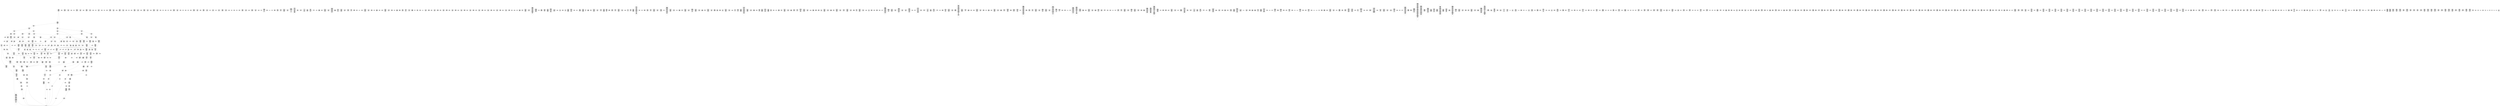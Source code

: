 /* Generated by GvGen v.1.0 (https://www.github.com/stricaud/gvgen) */

digraph G {
compound=true;
   node1 [label="[anywhere]"];
   node2 [label="# 0x0
PUSHX Data
PUSHX Data
MSTORE
PUSHX LogicData
CALLDATASIZE
LT
PUSHX Data
JUMPI
"];
   node3 [label="# 0xd
PUSHX Data
CALLDATALOAD
PUSHX BitData
SHR
PUSHX LogicData
GT
PUSHX Data
JUMPI
"];
   node4 [label="# 0x1e
PUSHX LogicData
GT
PUSHX Data
JUMPI
"];
   node5 [label="# 0x29
PUSHX LogicData
GT
PUSHX Data
JUMPI
"];
   node6 [label="# 0x34
PUSHX LogicData
EQ
PUSHX Data
JUMPI
"];
   node7 [label="# 0x3f
PUSHX LogicData
EQ
PUSHX Data
JUMPI
"];
   node8 [label="# 0x4a
PUSHX LogicData
EQ
PUSHX Data
JUMPI
"];
   node9 [label="# 0x55
PUSHX LogicData
EQ
PUSHX Data
JUMPI
"];
   node10 [label="# 0x60
PUSHX Data
JUMP
"];
   node11 [label="# 0x64
JUMPDEST
PUSHX LogicData
EQ
PUSHX Data
JUMPI
"];
   node12 [label="# 0x70
PUSHX LogicData
EQ
PUSHX Data
JUMPI
"];
   node13 [label="# 0x7b
PUSHX LogicData
EQ
PUSHX Data
JUMPI
"];
   node14 [label="# 0x86
PUSHX LogicData
EQ
PUSHX Data
JUMPI
"];
   node15 [label="# 0x91
PUSHX Data
JUMP
"];
   node16 [label="# 0x95
JUMPDEST
PUSHX LogicData
GT
PUSHX Data
JUMPI
"];
   node17 [label="# 0xa1
PUSHX LogicData
EQ
PUSHX Data
JUMPI
"];
   node18 [label="# 0xac
PUSHX LogicData
EQ
PUSHX Data
JUMPI
"];
   node19 [label="# 0xb7
PUSHX LogicData
EQ
PUSHX Data
JUMPI
"];
   node20 [label="# 0xc2
PUSHX LogicData
EQ
PUSHX Data
JUMPI
"];
   node21 [label="# 0xcd
PUSHX Data
JUMP
"];
   node22 [label="# 0xd1
JUMPDEST
PUSHX LogicData
EQ
PUSHX Data
JUMPI
"];
   node23 [label="# 0xdd
PUSHX LogicData
EQ
PUSHX Data
JUMPI
"];
   node24 [label="# 0xe8
PUSHX LogicData
EQ
PUSHX Data
JUMPI
"];
   node25 [label="# 0xf3
PUSHX Data
JUMP
"];
   node26 [label="# 0xf7
JUMPDEST
PUSHX LogicData
GT
PUSHX Data
JUMPI
"];
   node27 [label="# 0x103
PUSHX LogicData
GT
PUSHX Data
JUMPI
"];
   node28 [label="# 0x10e
PUSHX LogicData
EQ
PUSHX Data
JUMPI
"];
   node29 [label="# 0x119
PUSHX LogicData
EQ
PUSHX Data
JUMPI
"];
   node30 [label="# 0x124
PUSHX LogicData
EQ
PUSHX Data
JUMPI
"];
   node31 [label="# 0x12f
PUSHX LogicData
EQ
PUSHX Data
JUMPI
"];
   node32 [label="# 0x13a
PUSHX Data
JUMP
"];
   node33 [label="# 0x13e
JUMPDEST
PUSHX LogicData
EQ
PUSHX Data
JUMPI
"];
   node34 [label="# 0x14a
PUSHX LogicData
EQ
PUSHX Data
JUMPI
"];
   node35 [label="# 0x155
PUSHX LogicData
EQ
PUSHX Data
JUMPI
"];
   node36 [label="# 0x160
PUSHX LogicData
EQ
PUSHX Data
JUMPI
"];
   node37 [label="# 0x16b
PUSHX Data
JUMP
"];
   node38 [label="# 0x16f
JUMPDEST
PUSHX LogicData
GT
PUSHX Data
JUMPI
"];
   node39 [label="# 0x17b
PUSHX LogicData
EQ
PUSHX Data
JUMPI
"];
   node40 [label="# 0x186
PUSHX LogicData
EQ
PUSHX Data
JUMPI
"];
   node41 [label="# 0x191
PUSHX LogicData
EQ
PUSHX Data
JUMPI
"];
   node42 [label="# 0x19c
PUSHX LogicData
EQ
PUSHX Data
JUMPI
"];
   node43 [label="# 0x1a7
PUSHX Data
JUMP
"];
   node44 [label="# 0x1ab
JUMPDEST
PUSHX LogicData
EQ
PUSHX Data
JUMPI
"];
   node45 [label="# 0x1b7
PUSHX LogicData
EQ
PUSHX Data
JUMPI
"];
   node46 [label="# 0x1c2
PUSHX LogicData
EQ
PUSHX Data
JUMPI
"];
   node47 [label="# 0x1cd
JUMPDEST
PUSHX Data
REVERT
"];
   node48 [label="# 0x1d2
JUMPDEST
CALLVALUE
ISZERO
PUSHX Data
JUMPI
"];
   node49 [label="# 0x1da
PUSHX Data
REVERT
"];
   node50 [label="# 0x1de
JUMPDEST
PUSHX Data
PUSHX ArithData
CALLDATASIZE
SUB
ADD
PUSHX Data
PUSHX Data
JUMP
"];
   node51 [label="# 0x1f4
JUMPDEST
PUSHX Data
JUMP
"];
   node52 [label="# 0x1f9
JUMPDEST
PUSHX MemData
MLOAD
PUSHX Data
PUSHX Data
JUMP
"];
   node53 [label="# 0x206
JUMPDEST
PUSHX MemData
MLOAD
SUB
RETURN
"];
   node54 [label="# 0x20f
JUMPDEST
CALLVALUE
ISZERO
PUSHX Data
JUMPI
"];
   node55 [label="# 0x217
PUSHX Data
REVERT
"];
   node56 [label="# 0x21b
JUMPDEST
PUSHX Data
PUSHX ArithData
CALLDATASIZE
SUB
ADD
PUSHX Data
PUSHX Data
JUMP
"];
   node57 [label="# 0x231
JUMPDEST
PUSHX Data
JUMP
"];
   node58 [label="# 0x236
JUMPDEST
STOP
"];
   node59 [label="# 0x238
JUMPDEST
CALLVALUE
ISZERO
PUSHX Data
JUMPI
"];
   node60 [label="# 0x240
PUSHX Data
REVERT
"];
   node61 [label="# 0x244
JUMPDEST
PUSHX Data
PUSHX Data
JUMP
"];
   node62 [label="# 0x24d
JUMPDEST
PUSHX MemData
MLOAD
PUSHX Data
PUSHX Data
JUMP
"];
   node63 [label="# 0x25a
JUMPDEST
PUSHX MemData
MLOAD
SUB
RETURN
"];
   node64 [label="# 0x263
JUMPDEST
CALLVALUE
ISZERO
PUSHX Data
JUMPI
"];
   node65 [label="# 0x26b
PUSHX Data
REVERT
"];
   node66 [label="# 0x26f
JUMPDEST
PUSHX Data
PUSHX ArithData
CALLDATASIZE
SUB
ADD
PUSHX Data
PUSHX Data
JUMP
"];
   node67 [label="# 0x285
JUMPDEST
PUSHX Data
JUMP
"];
   node68 [label="# 0x28a
JUMPDEST
PUSHX MemData
MLOAD
PUSHX Data
PUSHX Data
JUMP
"];
   node69 [label="# 0x297
JUMPDEST
PUSHX MemData
MLOAD
SUB
RETURN
"];
   node70 [label="# 0x2a0
JUMPDEST
CALLVALUE
ISZERO
PUSHX Data
JUMPI
"];
   node71 [label="# 0x2a8
PUSHX Data
REVERT
"];
   node72 [label="# 0x2ac
JUMPDEST
PUSHX Data
PUSHX ArithData
CALLDATASIZE
SUB
ADD
PUSHX Data
PUSHX Data
JUMP
"];
   node73 [label="# 0x2c2
JUMPDEST
PUSHX Data
JUMP
"];
   node74 [label="# 0x2c7
JUMPDEST
STOP
"];
   node75 [label="# 0x2c9
JUMPDEST
CALLVALUE
ISZERO
PUSHX Data
JUMPI
"];
   node76 [label="# 0x2d1
PUSHX Data
REVERT
"];
   node77 [label="# 0x2d5
JUMPDEST
PUSHX Data
PUSHX Data
JUMP
"];
   node78 [label="# 0x2de
JUMPDEST
PUSHX MemData
MLOAD
PUSHX Data
PUSHX Data
JUMP
"];
   node79 [label="# 0x2eb
JUMPDEST
PUSHX MemData
MLOAD
SUB
RETURN
"];
   node80 [label="# 0x2f4
JUMPDEST
CALLVALUE
ISZERO
PUSHX Data
JUMPI
"];
   node81 [label="# 0x2fc
PUSHX Data
REVERT
"];
   node82 [label="# 0x300
JUMPDEST
PUSHX Data
PUSHX ArithData
CALLDATASIZE
SUB
ADD
PUSHX Data
PUSHX Data
JUMP
"];
   node83 [label="# 0x316
JUMPDEST
PUSHX Data
JUMP
"];
   node84 [label="# 0x31b
JUMPDEST
STOP
"];
   node85 [label="# 0x31d
JUMPDEST
CALLVALUE
ISZERO
PUSHX Data
JUMPI
"];
   node86 [label="# 0x325
PUSHX Data
REVERT
"];
   node87 [label="# 0x329
JUMPDEST
PUSHX Data
PUSHX ArithData
CALLDATASIZE
SUB
ADD
PUSHX Data
PUSHX Data
JUMP
"];
   node88 [label="# 0x33f
JUMPDEST
PUSHX Data
JUMP
"];
   node89 [label="# 0x344
JUMPDEST
PUSHX MemData
MLOAD
PUSHX Data
PUSHX Data
JUMP
"];
   node90 [label="# 0x351
JUMPDEST
PUSHX MemData
MLOAD
SUB
RETURN
"];
   node91 [label="# 0x35a
JUMPDEST
CALLVALUE
ISZERO
PUSHX Data
JUMPI
"];
   node92 [label="# 0x362
PUSHX Data
REVERT
"];
   node93 [label="# 0x366
JUMPDEST
PUSHX Data
PUSHX ArithData
CALLDATASIZE
SUB
ADD
PUSHX Data
PUSHX Data
JUMP
"];
   node94 [label="# 0x37c
JUMPDEST
PUSHX Data
JUMP
"];
   node95 [label="# 0x381
JUMPDEST
PUSHX MemData
MLOAD
PUSHX Data
PUSHX Data
JUMP
"];
   node96 [label="# 0x38e
JUMPDEST
PUSHX MemData
MLOAD
SUB
RETURN
"];
   node97 [label="# 0x397
JUMPDEST
CALLVALUE
ISZERO
PUSHX Data
JUMPI
"];
   node98 [label="# 0x39f
PUSHX Data
REVERT
"];
   node99 [label="# 0x3a3
JUMPDEST
PUSHX Data
PUSHX ArithData
CALLDATASIZE
SUB
ADD
PUSHX Data
PUSHX Data
JUMP
"];
   node100 [label="# 0x3b9
JUMPDEST
PUSHX Data
JUMP
"];
   node101 [label="# 0x3be
JUMPDEST
STOP
"];
   node102 [label="# 0x3c0
JUMPDEST
CALLVALUE
ISZERO
PUSHX Data
JUMPI
"];
   node103 [label="# 0x3c8
PUSHX Data
REVERT
"];
   node104 [label="# 0x3cc
JUMPDEST
PUSHX Data
PUSHX ArithData
CALLDATASIZE
SUB
ADD
PUSHX Data
PUSHX Data
JUMP
"];
   node105 [label="# 0x3e2
JUMPDEST
PUSHX Data
JUMP
"];
   node106 [label="# 0x3e7
JUMPDEST
PUSHX MemData
MLOAD
PUSHX Data
PUSHX Data
JUMP
"];
   node107 [label="# 0x3f4
JUMPDEST
PUSHX MemData
MLOAD
SUB
RETURN
"];
   node108 [label="# 0x3fd
JUMPDEST
CALLVALUE
ISZERO
PUSHX Data
JUMPI
"];
   node109 [label="# 0x405
PUSHX Data
REVERT
"];
   node110 [label="# 0x409
JUMPDEST
PUSHX Data
PUSHX ArithData
CALLDATASIZE
SUB
ADD
PUSHX Data
PUSHX Data
JUMP
"];
   node111 [label="# 0x41f
JUMPDEST
PUSHX Data
JUMP
"];
   node112 [label="# 0x424
JUMPDEST
PUSHX MemData
MLOAD
PUSHX Data
PUSHX Data
JUMP
"];
   node113 [label="# 0x431
JUMPDEST
PUSHX MemData
MLOAD
SUB
RETURN
"];
   node114 [label="# 0x43a
JUMPDEST
CALLVALUE
ISZERO
PUSHX Data
JUMPI
"];
   node115 [label="# 0x442
PUSHX Data
REVERT
"];
   node116 [label="# 0x446
JUMPDEST
PUSHX Data
PUSHX ArithData
CALLDATASIZE
SUB
ADD
PUSHX Data
PUSHX Data
JUMP
"];
   node117 [label="# 0x45c
JUMPDEST
PUSHX Data
JUMP
"];
   node118 [label="# 0x461
JUMPDEST
PUSHX MemData
MLOAD
PUSHX Data
PUSHX Data
JUMP
"];
   node119 [label="# 0x46e
JUMPDEST
PUSHX MemData
MLOAD
SUB
RETURN
"];
   node120 [label="# 0x477
JUMPDEST
CALLVALUE
ISZERO
PUSHX Data
JUMPI
"];
   node121 [label="# 0x47f
PUSHX Data
REVERT
"];
   node122 [label="# 0x483
JUMPDEST
PUSHX Data
PUSHX ArithData
CALLDATASIZE
SUB
ADD
PUSHX Data
PUSHX Data
JUMP
"];
   node123 [label="# 0x499
JUMPDEST
PUSHX Data
JUMP
"];
   node124 [label="# 0x49e
JUMPDEST
STOP
"];
   node125 [label="# 0x4a0
JUMPDEST
CALLVALUE
ISZERO
PUSHX Data
JUMPI
"];
   node126 [label="# 0x4a8
PUSHX Data
REVERT
"];
   node127 [label="# 0x4ac
JUMPDEST
PUSHX Data
PUSHX ArithData
CALLDATASIZE
SUB
ADD
PUSHX Data
PUSHX Data
JUMP
"];
   node128 [label="# 0x4c2
JUMPDEST
PUSHX Data
JUMP
"];
   node129 [label="# 0x4c7
JUMPDEST
STOP
"];
   node130 [label="# 0x4c9
JUMPDEST
CALLVALUE
ISZERO
PUSHX Data
JUMPI
"];
   node131 [label="# 0x4d1
PUSHX Data
REVERT
"];
   node132 [label="# 0x4d5
JUMPDEST
PUSHX Data
PUSHX ArithData
CALLDATASIZE
SUB
ADD
PUSHX Data
PUSHX Data
JUMP
"];
   node133 [label="# 0x4eb
JUMPDEST
PUSHX Data
JUMP
"];
   node134 [label="# 0x4f0
JUMPDEST
PUSHX MemData
MLOAD
PUSHX Data
PUSHX Data
JUMP
"];
   node135 [label="# 0x4fd
JUMPDEST
PUSHX MemData
MLOAD
SUB
RETURN
"];
   node136 [label="# 0x506
JUMPDEST
CALLVALUE
ISZERO
PUSHX Data
JUMPI
"];
   node137 [label="# 0x50e
PUSHX Data
REVERT
"];
   node138 [label="# 0x512
JUMPDEST
PUSHX Data
PUSHX ArithData
CALLDATASIZE
SUB
ADD
PUSHX Data
PUSHX Data
JUMP
"];
   node139 [label="# 0x528
JUMPDEST
PUSHX Data
JUMP
"];
   node140 [label="# 0x52d
JUMPDEST
STOP
"];
   node141 [label="# 0x52f
JUMPDEST
PUSHX Data
PUSHX ArithData
CALLDATASIZE
SUB
ADD
PUSHX Data
PUSHX Data
JUMP
"];
   node142 [label="# 0x544
JUMPDEST
PUSHX Data
JUMP
"];
   node143 [label="# 0x549
JUMPDEST
STOP
"];
   node144 [label="# 0x54b
JUMPDEST
CALLVALUE
ISZERO
PUSHX Data
JUMPI
"];
   node145 [label="# 0x553
PUSHX Data
REVERT
"];
   node146 [label="# 0x557
JUMPDEST
PUSHX Data
PUSHX ArithData
CALLDATASIZE
SUB
ADD
PUSHX Data
PUSHX Data
JUMP
"];
   node147 [label="# 0x56d
JUMPDEST
PUSHX Data
JUMP
"];
   node148 [label="# 0x572
JUMPDEST
PUSHX MemData
MLOAD
PUSHX Data
PUSHX Data
JUMP
"];
   node149 [label="# 0x57f
JUMPDEST
PUSHX MemData
MLOAD
SUB
RETURN
"];
   node150 [label="# 0x588
JUMPDEST
CALLVALUE
ISZERO
PUSHX Data
JUMPI
"];
   node151 [label="# 0x590
PUSHX Data
REVERT
"];
   node152 [label="# 0x594
JUMPDEST
PUSHX Data
PUSHX ArithData
CALLDATASIZE
SUB
ADD
PUSHX Data
PUSHX Data
JUMP
"];
   node153 [label="# 0x5aa
JUMPDEST
PUSHX Data
JUMP
"];
   node154 [label="# 0x5af
JUMPDEST
PUSHX MemData
MLOAD
PUSHX Data
PUSHX Data
JUMP
"];
   node155 [label="# 0x5bc
JUMPDEST
PUSHX MemData
MLOAD
SUB
RETURN
"];
   node156 [label="# 0x5c5
JUMPDEST
CALLVALUE
ISZERO
PUSHX Data
JUMPI
"];
   node157 [label="# 0x5cd
PUSHX Data
REVERT
"];
   node158 [label="# 0x5d1
JUMPDEST
PUSHX Data
PUSHX Data
JUMP
"];
   node159 [label="# 0x5da
JUMPDEST
STOP
"];
   node160 [label="# 0x5dc
JUMPDEST
CALLVALUE
ISZERO
PUSHX Data
JUMPI
"];
   node161 [label="# 0x5e4
PUSHX Data
REVERT
"];
   node162 [label="# 0x5e8
JUMPDEST
PUSHX Data
PUSHX Data
JUMP
"];
   node163 [label="# 0x5f1
JUMPDEST
PUSHX MemData
MLOAD
PUSHX Data
PUSHX Data
JUMP
"];
   node164 [label="# 0x5fe
JUMPDEST
PUSHX MemData
MLOAD
SUB
RETURN
"];
   node165 [label="# 0x607
JUMPDEST
PUSHX Data
PUSHX Data
JUMP
"];
   node166 [label="# 0x60f
JUMPDEST
STOP
"];
   node167 [label="# 0x611
JUMPDEST
CALLVALUE
ISZERO
PUSHX Data
JUMPI
"];
   node168 [label="# 0x619
PUSHX Data
REVERT
"];
   node169 [label="# 0x61d
JUMPDEST
PUSHX Data
PUSHX Data
JUMP
"];
   node170 [label="# 0x626
JUMPDEST
PUSHX MemData
MLOAD
PUSHX Data
PUSHX Data
JUMP
"];
   node171 [label="# 0x633
JUMPDEST
PUSHX MemData
MLOAD
SUB
RETURN
"];
   node172 [label="# 0x63c
JUMPDEST
CALLVALUE
ISZERO
PUSHX Data
JUMPI
"];
   node173 [label="# 0x644
PUSHX Data
REVERT
"];
   node174 [label="# 0x648
JUMPDEST
PUSHX Data
PUSHX Data
JUMP
"];
   node175 [label="# 0x651
JUMPDEST
PUSHX MemData
MLOAD
PUSHX Data
PUSHX Data
JUMP
"];
   node176 [label="# 0x65e
JUMPDEST
PUSHX MemData
MLOAD
SUB
RETURN
"];
   node177 [label="# 0x667
JUMPDEST
CALLVALUE
ISZERO
PUSHX Data
JUMPI
"];
   node178 [label="# 0x66f
PUSHX Data
REVERT
"];
   node179 [label="# 0x673
JUMPDEST
PUSHX Data
PUSHX ArithData
CALLDATASIZE
SUB
ADD
PUSHX Data
PUSHX Data
JUMP
"];
   node180 [label="# 0x689
JUMPDEST
PUSHX Data
JUMP
"];
   node181 [label="# 0x68e
JUMPDEST
STOP
"];
   node182 [label="# 0x690
JUMPDEST
CALLVALUE
ISZERO
PUSHX Data
JUMPI
"];
   node183 [label="# 0x698
PUSHX Data
REVERT
"];
   node184 [label="# 0x69c
JUMPDEST
PUSHX Data
PUSHX ArithData
CALLDATASIZE
SUB
ADD
PUSHX Data
PUSHX Data
JUMP
"];
   node185 [label="# 0x6b2
JUMPDEST
PUSHX Data
JUMP
"];
   node186 [label="# 0x6b7
JUMPDEST
STOP
"];
   node187 [label="# 0x6b9
JUMPDEST
CALLVALUE
ISZERO
PUSHX Data
JUMPI
"];
   node188 [label="# 0x6c1
PUSHX Data
REVERT
"];
   node189 [label="# 0x6c5
JUMPDEST
PUSHX Data
PUSHX ArithData
CALLDATASIZE
SUB
ADD
PUSHX Data
PUSHX Data
JUMP
"];
   node190 [label="# 0x6db
JUMPDEST
PUSHX Data
JUMP
"];
   node191 [label="# 0x6e0
JUMPDEST
PUSHX MemData
MLOAD
PUSHX Data
PUSHX Data
JUMP
"];
   node192 [label="# 0x6ed
JUMPDEST
PUSHX MemData
MLOAD
SUB
RETURN
"];
   node193 [label="# 0x6f6
JUMPDEST
CALLVALUE
ISZERO
PUSHX Data
JUMPI
"];
   node194 [label="# 0x6fe
PUSHX Data
REVERT
"];
   node195 [label="# 0x702
JUMPDEST
PUSHX Data
PUSHX ArithData
CALLDATASIZE
SUB
ADD
PUSHX Data
PUSHX Data
JUMP
"];
   node196 [label="# 0x718
JUMPDEST
PUSHX Data
JUMP
"];
   node197 [label="# 0x71d
JUMPDEST
PUSHX MemData
MLOAD
PUSHX Data
PUSHX Data
JUMP
"];
   node198 [label="# 0x72a
JUMPDEST
PUSHX MemData
MLOAD
SUB
RETURN
"];
   node199 [label="# 0x733
JUMPDEST
CALLVALUE
ISZERO
PUSHX Data
JUMPI
"];
   node200 [label="# 0x73b
PUSHX Data
REVERT
"];
   node201 [label="# 0x73f
JUMPDEST
PUSHX Data
PUSHX ArithData
CALLDATASIZE
SUB
ADD
PUSHX Data
PUSHX Data
JUMP
"];
   node202 [label="# 0x755
JUMPDEST
PUSHX Data
JUMP
"];
   node203 [label="# 0x75a
JUMPDEST
STOP
"];
   node204 [label="# 0x75c
JUMPDEST
PUSHX Data
PUSHX BitData
PUSHX BitData
NOT
AND
PUSHX BitData
NOT
AND
EQ
PUSHX Data
JUMPI
"];
   node205 [label="# 0x7c5
PUSHX Data
PUSHX Data
JUMP
"];
   node206 [label="# 0x7ce
JUMPDEST
"];
   node207 [label="# 0x7cf
JUMPDEST
JUMP
"];
   node208 [label="# 0x7d6
JUMPDEST
PUSHX Data
PUSHX Data
JUMP
"];
   node209 [label="# 0x7de
JUMPDEST
PUSHX BitData
AND
PUSHX Data
PUSHX Data
JUMP
"];
   node210 [label="# 0x7fc
JUMPDEST
PUSHX BitData
AND
EQ
PUSHX Data
JUMPI
"];
   node211 [label="# 0x818
PUSHX MemData
MLOAD
PUSHX Data
MSTORE
PUSHX ArithData
ADD
PUSHX Data
PUSHX Data
JUMP
"];
   node212 [label="# 0x849
JUMPDEST
PUSHX MemData
MLOAD
SUB
REVERT
"];
   node213 [label="# 0x852
JUMPDEST
PUSHX StorData
PUSHX ArithData
PUSHX ArithData
EXP
SLOAD
PUSHX ArithData
MUL
NOT
AND
ISZERO
ISZERO
MUL
OR
SSTORE
JUMP
"];
   node214 [label="# 0x870
JUMPDEST
PUSHX Data
PUSHX StorData
SLOAD
PUSHX Data
PUSHX Data
JUMP
"];
   node215 [label="# 0x87f
JUMPDEST
PUSHX ArithData
ADD
PUSHX ArithData
DIV
MUL
PUSHX ArithData
ADD
PUSHX MemData
MLOAD
ADD
PUSHX Data
MSTORE
MSTORE
PUSHX ArithData
ADD
SLOAD
PUSHX Data
PUSHX Data
JUMP
"];
   node216 [label="# 0x8ab
JUMPDEST
ISZERO
PUSHX Data
JUMPI
"];
   node217 [label="# 0x8b2
PUSHX LogicData
LT
PUSHX Data
JUMPI
"];
   node218 [label="# 0x8ba
PUSHX ArithData
SLOAD
DIV
MUL
MSTORE
PUSHX ArithData
ADD
PUSHX Data
JUMP
"];
   node219 [label="# 0x8cd
JUMPDEST
ADD
PUSHX Data
MSTORE
PUSHX Data
PUSHX Data
SHA3
"];
   node220 [label="# 0x8db
JUMPDEST
SLOAD
MSTORE
PUSHX ArithData
ADD
PUSHX ArithData
ADD
GT
PUSHX Data
JUMPI
"];
   node221 [label="# 0x8ef
SUB
PUSHX BitData
AND
ADD
"];
   node222 [label="# 0x8f8
JUMPDEST
JUMP
"];
   node223 [label="# 0x902
JUMPDEST
PUSHX Data
PUSHX Data
PUSHX Data
JUMP
"];
   node224 [label="# 0x90d
JUMPDEST
PUSHX Data
JUMPI
"];
   node225 [label="# 0x912
PUSHX MemData
MLOAD
PUSHX Data
MSTORE
PUSHX ArithData
ADD
PUSHX Data
PUSHX Data
JUMP
"];
   node226 [label="# 0x943
JUMPDEST
PUSHX MemData
MLOAD
SUB
REVERT
"];
   node227 [label="# 0x94c
JUMPDEST
PUSHX Data
PUSHX ArithData
MSTORE
PUSHX ArithData
ADD
MSTORE
PUSHX ArithData
ADD
PUSHX Data
SHA3
PUSHX ArithData
SLOAD
PUSHX ArithData
EXP
DIV
PUSHX BitData
AND
JUMP
"];
   node228 [label="# 0x987
JUMPDEST
PUSHX Data
PUSHX Data
PUSHX Data
JUMP
"];
   node229 [label="# 0x992
JUMPDEST
PUSHX BitData
AND
PUSHX BitData
AND
EQ
ISZERO
PUSHX Data
JUMPI
"];
   node230 [label="# 0x9c9
PUSHX MemData
MLOAD
PUSHX Data
MSTORE
PUSHX ArithData
ADD
PUSHX Data
PUSHX Data
JUMP
"];
   node231 [label="# 0x9fa
JUMPDEST
PUSHX MemData
MLOAD
SUB
REVERT
"];
   node232 [label="# 0xa03
JUMPDEST
PUSHX BitData
AND
PUSHX Data
PUSHX Data
JUMP
"];
   node233 [label="# 0xa22
JUMPDEST
PUSHX BitData
AND
EQ
PUSHX Data
JUMPI
"];
   node234 [label="# 0xa3f
PUSHX Data
PUSHX Data
PUSHX Data
JUMP
"];
   node235 [label="# 0xa4b
JUMPDEST
PUSHX Data
JUMP
"];
   node236 [label="# 0xa50
JUMPDEST
"];
   node237 [label="# 0xa51
JUMPDEST
PUSHX Data
JUMPI
"];
   node238 [label="# 0xa56
PUSHX MemData
MLOAD
PUSHX Data
MSTORE
PUSHX ArithData
ADD
PUSHX Data
PUSHX Data
JUMP
"];
   node239 [label="# 0xa87
JUMPDEST
PUSHX MemData
MLOAD
SUB
REVERT
"];
   node240 [label="# 0xa90
JUMPDEST
PUSHX Data
PUSHX Data
JUMP
"];
   node241 [label="# 0xa9a
JUMPDEST
JUMP
"];
   node242 [label="# 0xa9f
JUMPDEST
PUSHX Data
PUSHX StorData
SLOAD
JUMP
"];
   node243 [label="# 0xaac
JUMPDEST
PUSHX Data
PUSHX Data
PUSHX Data
JUMP
"];
   node244 [label="# 0xab7
JUMPDEST
PUSHX Data
JUMP
"];
   node245 [label="# 0xabd
JUMPDEST
PUSHX Data
JUMPI
"];
   node246 [label="# 0xac2
PUSHX MemData
MLOAD
PUSHX Data
MSTORE
PUSHX ArithData
ADD
PUSHX Data
PUSHX Data
JUMP
"];
   node247 [label="# 0xaf3
JUMPDEST
PUSHX MemData
MLOAD
SUB
REVERT
"];
   node248 [label="# 0xafc
JUMPDEST
PUSHX Data
PUSHX Data
JUMP
"];
   node249 [label="# 0xb07
JUMPDEST
JUMP
"];
   node250 [label="# 0xb0c
JUMPDEST
PUSHX Data
PUSHX Data
PUSHX Data
JUMP
"];
   node251 [label="# 0xb17
JUMPDEST
PUSHX Data
PUSHX Data
JUMP
"];
   node252 [label="# 0xb21
JUMPDEST
PUSHX BitData
AND
PUSHX Data
PUSHX Data
JUMP
"];
   node253 [label="# 0xb3f
JUMPDEST
PUSHX BitData
AND
EQ
ISZERO
PUSHX Data
JUMPI
"];
   node254 [label="# 0xb5c
PUSHX LogicData
GT
ISZERO
PUSHX Data
JUMPI
"];
   node255 [label="# 0xb66
PUSHX Data
PUSHX Data
PUSHX Data
PUSHX Data
JUMP
"];
   node256 [label="# 0xb75
JUMPDEST
EQ
"];
   node257 [label="# 0xb78
JUMPDEST
ISZERO
PUSHX Data
JUMPI
"];
   node258 [label="# 0xb7e
PUSHX Data
PUSHX Data
JUMP
"];
   node259 [label="# 0xb87
JUMPDEST
"];
   node260 [label="# 0xb88
JUMPDEST
PUSHX LogicData
GT
PUSHX Data
JUMPI
"];
   node261 [label="# 0xb92
PUSHX Data
PUSHX Data
PUSHX Data
JUMP
"];
   node262 [label="# 0xba4
JUMPDEST
PUSHX Data
JUMP
"];
   node263 [label="# 0xbac
JUMPDEST
PUSHX LogicData
GT
PUSHX Data
JUMPI
"];
   node264 [label="# 0xbb6
PUSHX Data
PUSHX Data
PUSHX Data
JUMP
"];
   node265 [label="# 0xbc8
JUMPDEST
PUSHX Data
JUMP
"];
   node266 [label="# 0xbd0
JUMPDEST
PUSHX LogicData
GT
PUSHX Data
JUMPI
"];
   node267 [label="# 0xbda
PUSHX Data
PUSHX Data
PUSHX Data
JUMP
"];
   node268 [label="# 0xbec
JUMPDEST
PUSHX Data
JUMP
"];
   node269 [label="# 0xbf4
JUMPDEST
PUSHX LogicData
GT
PUSHX Data
JUMPI
"];
   node270 [label="# 0xbfe
PUSHX Data
PUSHX Data
PUSHX Data
JUMP
"];
   node271 [label="# 0xc10
JUMPDEST
PUSHX Data
JUMP
"];
   node272 [label="# 0xc18
JUMPDEST
PUSHX LogicData
GT
PUSHX Data
JUMPI
"];
   node273 [label="# 0xc22
PUSHX Data
PUSHX Data
PUSHX Data
JUMP
"];
   node274 [label="# 0xc35
JUMPDEST
PUSHX Data
JUMP
"];
   node275 [label="# 0xc3d
JUMPDEST
PUSHX LogicData
GT
PUSHX Data
JUMPI
"];
   node276 [label="# 0xc47
PUSHX Data
PUSHX Data
PUSHX Data
JUMP
"];
   node277 [label="# 0xc5a
JUMPDEST
PUSHX Data
JUMP
"];
   node278 [label="# 0xc62
JUMPDEST
PUSHX LogicData
GT
PUSHX Data
JUMPI
"];
   node279 [label="# 0xc6c
PUSHX Data
PUSHX Data
PUSHX Data
JUMP
"];
   node280 [label="# 0xc7f
JUMPDEST
PUSHX Data
JUMP
"];
   node281 [label="# 0xc87
JUMPDEST
PUSHX LogicData
GT
PUSHX Data
JUMPI
"];
   node282 [label="# 0xc91
PUSHX Data
PUSHX Data
PUSHX Data
JUMP
"];
   node283 [label="# 0xca4
JUMPDEST
PUSHX Data
JUMP
"];
   node284 [label="# 0xcac
JUMPDEST
PUSHX LogicData
GT
PUSHX Data
JUMPI
"];
   node285 [label="# 0xcb6
PUSHX Data
PUSHX Data
PUSHX Data
JUMP
"];
   node286 [label="# 0xcc9
JUMPDEST
PUSHX Data
JUMP
"];
   node287 [label="# 0xcd1
JUMPDEST
PUSHX LogicData
GT
PUSHX Data
JUMPI
"];
   node288 [label="# 0xcdb
PUSHX Data
PUSHX Data
PUSHX Data
JUMP
"];
   node289 [label="# 0xcee
JUMPDEST
PUSHX Data
JUMP
"];
   node290 [label="# 0xcf6
JUMPDEST
PUSHX Data
"];
   node291 [label="# 0xd03
JUMPDEST
JUMP
"];
   node292 [label="# 0xd08
JUMPDEST
PUSHX Data
PUSHX Data
PUSHX Data
JUMP
"];
   node293 [label="# 0xd13
JUMPDEST
LT
PUSHX Data
JUMPI
"];
   node294 [label="# 0xd1a
PUSHX MemData
MLOAD
PUSHX Data
MSTORE
PUSHX ArithData
ADD
PUSHX Data
PUSHX Data
JUMP
"];
   node295 [label="# 0xd4b
JUMPDEST
PUSHX MemData
MLOAD
SUB
REVERT
"];
   node296 [label="# 0xd54
JUMPDEST
PUSHX Data
PUSHX ArithData
PUSHX BitData
AND
PUSHX BitData
AND
MSTORE
PUSHX ArithData
ADD
MSTORE
PUSHX ArithData
ADD
PUSHX Data
SHA3
PUSHX ArithData
MSTORE
PUSHX ArithData
ADD
MSTORE
PUSHX ArithData
ADD
PUSHX Data
SHA3
SLOAD
JUMP
"];
   node297 [label="# 0xdad
JUMPDEST
PUSHX Data
PUSHX MemData
MLOAD
PUSHX ArithData
ADD
PUSHX Data
MSTORE
PUSHX Data
MSTORE
PUSHX Data
JUMP
"];
   node298 [label="# 0xdc8
JUMPDEST
JUMP
"];
   node299 [label="# 0xdcd
JUMPDEST
PUSHX Data
PUSHX Data
PUSHX Data
PUSHX Data
JUMP
"];
   node300 [label="# 0xdda
JUMPDEST
PUSHX Data
PUSHX LogicData
GT
ISZERO
PUSHX Data
JUMPI
"];
   node301 [label="# 0xdf0
PUSHX Data
PUSHX Data
MSTORE
PUSHX Data
PUSHX Data
MSTORE
PUSHX Data
PUSHX Data
REVERT
"];
   node302 [label="# 0xe1e
JUMPDEST
PUSHX MemData
MLOAD
MSTORE
PUSHX ArithData
MUL
PUSHX ArithData
ADD
ADD
PUSHX Data
MSTORE
ISZERO
PUSHX Data
JUMPI
"];
   node303 [label="# 0xe38
PUSHX ArithData
ADD
PUSHX ArithData
MUL
CALLDATASIZE
CALLDATACOPY
ADD
"];
   node304 [label="# 0xe4c
JUMPDEST
PUSHX Data
"];
   node305 [label="# 0xe52
JUMPDEST
LT
ISZERO
PUSHX Data
JUMPI
"];
   node306 [label="# 0xe5b
PUSHX Data
PUSHX Data
JUMP
"];
   node307 [label="# 0xe64
JUMPDEST
MLOAD
LT
PUSHX Data
JUMPI
"];
   node308 [label="# 0xe6f
PUSHX Data
PUSHX Data
MSTORE
PUSHX Data
PUSHX Data
MSTORE
PUSHX Data
PUSHX Data
REVERT
"];
   node309 [label="# 0xe9d
JUMPDEST
PUSHX ArithData
MUL
PUSHX ArithData
ADD
ADD
MSTORE
PUSHX Data
PUSHX Data
JUMP
"];
   node310 [label="# 0xeb4
JUMPDEST
PUSHX Data
JUMP
"];
   node311 [label="# 0xebc
JUMPDEST
JUMP
"];
   node312 [label="# 0xec7
JUMPDEST
PUSHX Data
PUSHX Data
PUSHX LogicData
LT
PUSHX Data
JUMPI
"];
   node313 [label="# 0xed7
PUSHX Data
PUSHX Data
MSTORE
PUSHX Data
PUSHX Data
MSTORE
PUSHX Data
PUSHX Data
REVERT
"];
   node314 [label="# 0xf05
JUMPDEST
ADD
SLOAD
GT
JUMP
"];
   node315 [label="# 0xf0f
JUMPDEST
PUSHX Data
PUSHX Data
PUSHX Data
JUMP
"];
   node316 [label="# 0xf19
JUMPDEST
LT
PUSHX Data
JUMPI
"];
   node317 [label="# 0xf20
PUSHX MemData
MLOAD
PUSHX Data
MSTORE
PUSHX ArithData
ADD
PUSHX Data
PUSHX Data
JUMP
"];
   node318 [label="# 0xf51
JUMPDEST
PUSHX MemData
MLOAD
SUB
REVERT
"];
   node319 [label="# 0xf5a
JUMPDEST
PUSHX StorData
SLOAD
LT
PUSHX Data
JUMPI
"];
   node320 [label="# 0xf66
PUSHX Data
PUSHX Data
MSTORE
PUSHX Data
PUSHX Data
MSTORE
PUSHX Data
PUSHX Data
REVERT
"];
   node321 [label="# 0xf94
JUMPDEST
PUSHX Data
MSTORE
PUSHX Data
PUSHX Data
SHA3
ADD
SLOAD
JUMP
"];
   node322 [label="# 0xfa6
JUMPDEST
PUSHX Data
PUSHX Data
JUMP
"];
   node323 [label="# 0xfae
JUMPDEST
PUSHX BitData
AND
PUSHX Data
PUSHX Data
JUMP
"];
   node324 [label="# 0xfcc
JUMPDEST
PUSHX BitData
AND
EQ
PUSHX Data
JUMPI
"];
   node325 [label="# 0xfe8
PUSHX MemData
MLOAD
PUSHX Data
MSTORE
PUSHX ArithData
ADD
PUSHX Data
PUSHX Data
JUMP
"];
   node326 [label="# 0x1019
JUMPDEST
PUSHX MemData
MLOAD
SUB
REVERT
"];
   node327 [label="# 0x1022
JUMPDEST
PUSHX Data
"];
   node328 [label="# 0x1025
JUMPDEST
MLOAD
LT
ISZERO
PUSHX Data
JUMPI
"];
   node329 [label="# 0x102f
PUSHX Data
PUSHX Data
MLOAD
LT
PUSHX Data
JUMPI
"];
   node330 [label="# 0x103e
PUSHX Data
PUSHX Data
MSTORE
PUSHX Data
PUSHX Data
MSTORE
PUSHX Data
PUSHX Data
REVERT
"];
   node331 [label="# 0x106c
JUMPDEST
PUSHX ArithData
MUL
PUSHX ArithData
ADD
ADD
MLOAD
MSTORE
PUSHX ArithData
ADD
MSTORE
PUSHX ArithData
ADD
PUSHX Data
SHA3
PUSHX ArithData
PUSHX ArithData
EXP
SLOAD
PUSHX ArithData
MUL
NOT
AND
PUSHX BitData
AND
MUL
OR
SSTORE
PUSHX Data
PUSHX Data
JUMP
"];
   node332 [label="# 0x10cb
JUMPDEST
PUSHX Data
JUMP
"];
   node333 [label="# 0x10d3
JUMPDEST
JUMP
"];
   node334 [label="# 0x10d8
JUMPDEST
PUSHX Data
PUSHX Data
JUMP
"];
   node335 [label="# 0x10e0
JUMPDEST
PUSHX BitData
AND
PUSHX Data
PUSHX Data
JUMP
"];
   node336 [label="# 0x10fe
JUMPDEST
PUSHX BitData
AND
EQ
PUSHX Data
JUMPI
"];
   node337 [label="# 0x111a
PUSHX MemData
MLOAD
PUSHX Data
MSTORE
PUSHX ArithData
ADD
PUSHX Data
PUSHX Data
JUMP
"];
   node338 [label="# 0x114b
JUMPDEST
PUSHX MemData
MLOAD
SUB
REVERT
"];
   node339 [label="# 0x1154
JUMPDEST
PUSHX Data
MLOAD
PUSHX ArithData
ADD
PUSHX Data
PUSHX Data
JUMP
"];
   node340 [label="# 0x116a
JUMPDEST
JUMP
"];
   node341 [label="# 0x116e
JUMPDEST
PUSHX Data
PUSHX Data
PUSHX ArithData
MSTORE
PUSHX ArithData
ADD
MSTORE
PUSHX ArithData
ADD
PUSHX Data
SHA3
PUSHX ArithData
SLOAD
PUSHX ArithData
EXP
DIV
PUSHX BitData
AND
PUSHX BitData
PUSHX BitData
AND
PUSHX BitData
AND
EQ
ISZERO
PUSHX Data
JUMPI
"];
   node342 [label="# 0x11dd
PUSHX MemData
MLOAD
PUSHX Data
MSTORE
PUSHX ArithData
ADD
PUSHX Data
PUSHX Data
JUMP
"];
   node343 [label="# 0x120e
JUMPDEST
PUSHX MemData
MLOAD
SUB
REVERT
"];
   node344 [label="# 0x1217
JUMPDEST
JUMP
"];
   node345 [label="# 0x1220
JUMPDEST
PUSHX Data
PUSHX Data
PUSHX Data
JUMP
"];
   node346 [label="# 0x122b
JUMPDEST
LT
PUSHX Data
JUMPI
"];
   node347 [label="# 0x1231
PUSHX MemData
MLOAD
PUSHX Data
MSTORE
PUSHX ArithData
ADD
PUSHX Data
PUSHX Data
JUMP
"];
   node348 [label="# 0x1262
JUMPDEST
PUSHX MemData
MLOAD
SUB
REVERT
"];
   node349 [label="# 0x126b
JUMPDEST
PUSHX StorData
PUSHX ArithData
SLOAD
PUSHX ArithData
EXP
DIV
PUSHX BitData
AND
ISZERO
PUSHX Data
JUMPI
"];
   node350 [label="# 0x1282
PUSHX MemData
MLOAD
PUSHX Data
MSTORE
PUSHX ArithData
ADD
PUSHX Data
PUSHX Data
JUMP
"];
   node351 [label="# 0x12b3
JUMPDEST
PUSHX MemData
MLOAD
SUB
REVERT
"];
   node352 [label="# 0x12bc
JUMPDEST
PUSHX Data
PUSHX Data
PUSHX Data
JUMP
"];
   node353 [label="# 0x12c7
JUMPDEST
LT
PUSHX Data
JUMPI
"];
   node354 [label="# 0x12cd
PUSHX MemData
MLOAD
PUSHX Data
MSTORE
PUSHX ArithData
ADD
PUSHX Data
PUSHX Data
JUMP
"];
   node355 [label="# 0x12fe
JUMPDEST
PUSHX MemData
MLOAD
SUB
REVERT
"];
   node356 [label="# 0x1307
JUMPDEST
PUSHX Data
PUSHX Data
PUSHX Data
PUSHX Data
JUMP
"];
   node357 [label="# 0x1316
JUMPDEST
MLOAD
PUSHX Data
PUSHX Data
JUMP
"];
   node358 [label="# 0x1320
JUMPDEST
PUSHX Data
PUSHX Data
JUMP
"];
   node359 [label="# 0x132a
JUMPDEST
GT
ISZERO
PUSHX Data
JUMPI
"];
   node360 [label="# 0x1331
PUSHX MemData
MLOAD
PUSHX Data
MSTORE
PUSHX ArithData
ADD
PUSHX Data
PUSHX Data
JUMP
"];
   node361 [label="# 0x1362
JUMPDEST
PUSHX MemData
MLOAD
SUB
REVERT
"];
   node362 [label="# 0x136b
JUMPDEST
PUSHX Data
"];
   node363 [label="# 0x136e
JUMPDEST
MLOAD
LT
ISZERO
PUSHX Data
JUMPI
"];
   node364 [label="# 0x1378
PUSHX BitData
AND
PUSHX Data
PUSHX Data
MLOAD
LT
PUSHX Data
JUMPI
"];
   node365 [label="# 0x139d
PUSHX Data
PUSHX Data
MSTORE
PUSHX Data
PUSHX Data
MSTORE
PUSHX Data
PUSHX Data
REVERT
"];
   node366 [label="# 0x13cb
JUMPDEST
PUSHX ArithData
MUL
PUSHX ArithData
ADD
ADD
MLOAD
MSTORE
PUSHX ArithData
ADD
MSTORE
PUSHX ArithData
ADD
PUSHX Data
SHA3
PUSHX ArithData
SLOAD
PUSHX ArithData
EXP
DIV
PUSHX BitData
AND
PUSHX BitData
AND
EQ
PUSHX Data
JUMPI
"];
   node367 [label="# 0x141e
PUSHX MemData
MLOAD
PUSHX Data
MSTORE
PUSHX ArithData
ADD
PUSHX Data
PUSHX Data
JUMP
"];
   node368 [label="# 0x144f
JUMPDEST
PUSHX MemData
MLOAD
SUB
REVERT
"];
   node369 [label="# 0x1458
JUMPDEST
PUSHX Data
PUSHX Data
PUSHX Data
JUMP
"];
   node370 [label="# 0x1464
JUMPDEST
PUSHX Data
JUMP
"];
   node371 [label="# 0x1469
JUMPDEST
PUSHX Data
PUSHX Data
MLOAD
LT
PUSHX Data
JUMPI
"];
   node372 [label="# 0x1478
PUSHX Data
PUSHX Data
MSTORE
PUSHX Data
PUSHX Data
MSTORE
PUSHX Data
PUSHX Data
REVERT
"];
   node373 [label="# 0x14a6
JUMPDEST
PUSHX ArithData
MUL
PUSHX ArithData
ADD
ADD
MLOAD
PUSHX LogicData
LT
PUSHX Data
JUMPI
"];
   node374 [label="# 0x14b8
PUSHX Data
PUSHX Data
MSTORE
PUSHX Data
PUSHX Data
MSTORE
PUSHX Data
PUSHX Data
REVERT
"];
   node375 [label="# 0x14e6
JUMPDEST
ADD
SSTORE
PUSHX Data
PUSHX Data
JUMP
"];
   node376 [label="# 0x14f6
JUMPDEST
PUSHX Data
JUMP
"];
   node377 [label="# 0x14fe
JUMPDEST
JUMP
"];
   node378 [label="# 0x1503
JUMPDEST
PUSHX Data
PUSHX Data
PUSHX Data
JUMP
"];
   node379 [label="# 0x150e
JUMPDEST
LT
PUSHX Data
JUMPI
"];
   node380 [label="# 0x1514
PUSHX MemData
MLOAD
PUSHX Data
MSTORE
PUSHX ArithData
ADD
PUSHX Data
PUSHX Data
JUMP
"];
   node381 [label="# 0x1545
JUMPDEST
PUSHX MemData
MLOAD
SUB
REVERT
"];
   node382 [label="# 0x154e
JUMPDEST
PUSHX Data
PUSHX Data
PUSHX Data
JUMP
"];
   node383 [label="# 0x1558
JUMPDEST
PUSHX BitData
AND
PUSHX Data
PUSHX Data
JUMP
"];
   node384 [label="# 0x1576
JUMPDEST
PUSHX BitData
AND
EQ
PUSHX Data
JUMPI
"];
   node385 [label="# 0x1592
PUSHX StorData
PUSHX ArithData
SLOAD
PUSHX ArithData
EXP
DIV
PUSHX BitData
AND
ISZERO
PUSHX Data
JUMPI
"];
   node386 [label="# 0x15a8
PUSHX MemData
MLOAD
PUSHX Data
MSTORE
PUSHX ArithData
ADD
PUSHX Data
PUSHX Data
JUMP
"];
   node387 [label="# 0x15d9
JUMPDEST
PUSHX MemData
MLOAD
SUB
REVERT
"];
   node388 [label="# 0x15e2
JUMPDEST
PUSHX Data
"];
   node389 [label="# 0x15e7
JUMPDEST
PUSHX Data
PUSHX Data
PUSHX Data
JUMP
"];
   node390 [label="# 0x15f5
JUMPDEST
PUSHX Data
PUSHX Data
JUMP
"];
   node391 [label="# 0x15fe
JUMPDEST
PUSHX Data
PUSHX Data
JUMP
"];
   node392 [label="# 0x1608
JUMPDEST
GT
ISZERO
PUSHX Data
JUMPI
"];
   node393 [label="# 0x160f
PUSHX MemData
MLOAD
PUSHX Data
MSTORE
PUSHX ArithData
ADD
PUSHX Data
PUSHX Data
JUMP
"];
   node394 [label="# 0x1640
JUMPDEST
PUSHX MemData
MLOAD
SUB
REVERT
"];
   node395 [label="# 0x1649
JUMPDEST
PUSHX Data
PUSHX Data
PUSHX Data
JUMP
"];
   node396 [label="# 0x1654
JUMPDEST
LT
PUSHX Data
JUMPI
"];
   node397 [label="# 0x165a
PUSHX MemData
MLOAD
PUSHX Data
MSTORE
PUSHX ArithData
ADD
PUSHX Data
PUSHX Data
JUMP
"];
   node398 [label="# 0x168b
JUMPDEST
PUSHX MemData
MLOAD
SUB
REVERT
"];
   node399 [label="# 0x1694
JUMPDEST
PUSHX LogicData
GT
ISZERO
PUSHX Data
JUMPI
"];
   node400 [label="# 0x169e
PUSHX MemData
MLOAD
PUSHX Data
MSTORE
PUSHX ArithData
ADD
PUSHX Data
PUSHX Data
JUMP
"];
   node401 [label="# 0x16cf
JUMPDEST
PUSHX MemData
MLOAD
SUB
REVERT
"];
   node402 [label="# 0x16d8
JUMPDEST
PUSHX Data
PUSHX Data
JUMP
"];
   node403 [label="# 0x16e1
JUMPDEST
CALLVALUE
LT
ISZERO
PUSHX Data
JUMPI
"];
   node404 [label="# 0x16e9
PUSHX MemData
MLOAD
PUSHX Data
MSTORE
PUSHX ArithData
ADD
PUSHX Data
PUSHX Data
JUMP
"];
   node405 [label="# 0x171a
JUMPDEST
PUSHX MemData
MLOAD
SUB
REVERT
"];
   node406 [label="# 0x1723
JUMPDEST
PUSHX Data
"];
   node407 [label="# 0x1726
JUMPDEST
LT
ISZERO
PUSHX Data
JUMPI
"];
   node408 [label="# 0x172f
PUSHX Data
PUSHX Data
PUSHX Data
JUMP
"];
   node409 [label="# 0x173a
JUMPDEST
PUSHX Data
JUMP
"];
   node410 [label="# 0x173f
JUMPDEST
PUSHX Data
PUSHX Data
JUMP
"];
   node411 [label="# 0x174a
JUMPDEST
PUSHX Data
JUMP
"];
   node412 [label="# 0x1752
JUMPDEST
JUMP
"];
   node413 [label="# 0x1758
JUMPDEST
PUSHX Data
PUSHX BitData
AND
PUSHX Data
PUSHX ArithData
MSTORE
PUSHX ArithData
ADD
MSTORE
PUSHX ArithData
ADD
PUSHX Data
SHA3
PUSHX ArithData
SLOAD
PUSHX ArithData
EXP
DIV
PUSHX BitData
AND
PUSHX BitData
AND
EQ
JUMP
"];
   node414 [label="# 0x17c4
JUMPDEST
PUSHX BitData
PUSHX BitData
AND
PUSHX BitData
AND
EQ
ISZERO
PUSHX Data
JUMPI
"];
   node415 [label="# 0x17fb
PUSHX MemData
MLOAD
PUSHX Data
MSTORE
PUSHX ArithData
ADD
PUSHX Data
PUSHX Data
JUMP
"];
   node416 [label="# 0x182c
JUMPDEST
PUSHX MemData
MLOAD
SUB
REVERT
"];
   node417 [label="# 0x1835
JUMPDEST
PUSHX Data
PUSHX ArithData
PUSHX BitData
AND
PUSHX BitData
AND
MSTORE
PUSHX ArithData
ADD
MSTORE
PUSHX ArithData
ADD
PUSHX Data
SHA3
SLOAD
JUMP
"];
   node418 [label="# 0x187c
JUMPDEST
PUSHX Data
PUSHX Data
JUMP
"];
   node419 [label="# 0x1884
JUMPDEST
PUSHX BitData
AND
PUSHX Data
PUSHX Data
JUMP
"];
   node420 [label="# 0x18a2
JUMPDEST
PUSHX BitData
AND
EQ
PUSHX Data
JUMPI
"];
   node421 [label="# 0x18be
PUSHX MemData
MLOAD
PUSHX Data
MSTORE
PUSHX ArithData
ADD
PUSHX Data
PUSHX Data
JUMP
"];
   node422 [label="# 0x18ef
JUMPDEST
PUSHX MemData
MLOAD
SUB
REVERT
"];
   node423 [label="# 0x18f8
JUMPDEST
PUSHX BitData
PUSHX BitData
AND
PUSHX StorData
PUSHX ArithData
SLOAD
PUSHX ArithData
EXP
DIV
PUSHX BitData
AND
PUSHX BitData
AND
PUSHX Data
PUSHX MemData
MLOAD
PUSHX MemData
MLOAD
SUB
LOGX
PUSHX BitData
PUSHX StorData
PUSHX ArithData
PUSHX ArithData
EXP
SLOAD
PUSHX ArithData
MUL
NOT
AND
PUSHX BitData
AND
MUL
OR
SSTORE
JUMP
"];
   node424 [label="# 0x19b9
JUMPDEST
PUSHX Data
JUMP
"];
   node425 [label="# 0x19bf
JUMPDEST
PUSHX Data
PUSHX Data
JUMP
"];
   node426 [label="# 0x19c7
JUMPDEST
PUSHX BitData
AND
PUSHX Data
PUSHX Data
JUMP
"];
   node427 [label="# 0x19e5
JUMPDEST
PUSHX BitData
AND
EQ
PUSHX Data
JUMPI
"];
   node428 [label="# 0x1a01
PUSHX MemData
MLOAD
PUSHX Data
MSTORE
PUSHX ArithData
ADD
PUSHX Data
PUSHX Data
JUMP
"];
   node429 [label="# 0x1a32
JUMPDEST
PUSHX MemData
MLOAD
SUB
REVERT
"];
   node430 [label="# 0x1a3b
JUMPDEST
PUSHX Data
PUSHX Data
JUMP
"];
   node431 [label="# 0x1a43
JUMPDEST
PUSHX BitData
AND
PUSHX ArithData
SELFBALANCE
ISZERO
MUL
PUSHX MemData
MLOAD
PUSHX Data
PUSHX MemData
MLOAD
SUB
CALL
PUSHX Data
JUMPI
"];
   node432 [label="# 0x1a7c
PUSHX Data
REVERT
"];
   node433 [label="# 0x1a80
JUMPDEST
JUMP
"];
   node434 [label="# 0x1a82
JUMPDEST
PUSHX Data
PUSHX StorData
PUSHX ArithData
SLOAD
PUSHX ArithData
EXP
DIV
PUSHX BitData
AND
JUMP
"];
   node435 [label="# 0x1aac
JUMPDEST
PUSHX Data
PUSHX StorData
SLOAD
PUSHX Data
PUSHX Data
JUMP
"];
   node436 [label="# 0x1abb
JUMPDEST
PUSHX ArithData
ADD
PUSHX ArithData
DIV
MUL
PUSHX ArithData
ADD
PUSHX MemData
MLOAD
ADD
PUSHX Data
MSTORE
MSTORE
PUSHX ArithData
ADD
SLOAD
PUSHX Data
PUSHX Data
JUMP
"];
   node437 [label="# 0x1ae7
JUMPDEST
ISZERO
PUSHX Data
JUMPI
"];
   node438 [label="# 0x1aee
PUSHX LogicData
LT
PUSHX Data
JUMPI
"];
   node439 [label="# 0x1af6
PUSHX ArithData
SLOAD
DIV
MUL
MSTORE
PUSHX ArithData
ADD
PUSHX Data
JUMP
"];
   node440 [label="# 0x1b09
JUMPDEST
ADD
PUSHX Data
MSTORE
PUSHX Data
PUSHX Data
SHA3
"];
   node441 [label="# 0x1b17
JUMPDEST
SLOAD
MSTORE
PUSHX ArithData
ADD
PUSHX ArithData
ADD
GT
PUSHX Data
JUMPI
"];
   node442 [label="# 0x1b2b
SUB
PUSHX BitData
AND
ADD
"];
   node443 [label="# 0x1b34
JUMPDEST
JUMP
"];
   node444 [label="# 0x1b3e
JUMPDEST
PUSHX Data
PUSHX Data
JUMP
"];
   node445 [label="# 0x1b46
JUMPDEST
PUSHX BitData
AND
PUSHX BitData
AND
EQ
ISZERO
PUSHX Data
JUMPI
"];
   node446 [label="# 0x1b7a
PUSHX MemData
MLOAD
PUSHX Data
MSTORE
PUSHX ArithData
ADD
PUSHX Data
PUSHX Data
JUMP
"];
   node447 [label="# 0x1bab
JUMPDEST
PUSHX MemData
MLOAD
SUB
REVERT
"];
   node448 [label="# 0x1bb4
JUMPDEST
PUSHX Data
PUSHX Data
PUSHX Data
PUSHX Data
JUMP
"];
   node449 [label="# 0x1bc1
JUMPDEST
PUSHX BitData
AND
PUSHX BitData
AND
MSTORE
PUSHX ArithData
ADD
MSTORE
PUSHX ArithData
ADD
PUSHX Data
SHA3
PUSHX ArithData
PUSHX BitData
AND
PUSHX BitData
AND
MSTORE
PUSHX ArithData
ADD
MSTORE
PUSHX ArithData
ADD
PUSHX Data
SHA3
PUSHX ArithData
PUSHX ArithData
EXP
SLOAD
PUSHX ArithData
MUL
NOT
AND
ISZERO
ISZERO
MUL
OR
SSTORE
PUSHX BitData
AND
PUSHX Data
PUSHX Data
JUMP
"];
   node450 [label="# 0x1c6e
JUMPDEST
PUSHX BitData
AND
PUSHX Data
PUSHX MemData
MLOAD
PUSHX Data
PUSHX Data
JUMP
"];
   node451 [label="# 0x1cb3
JUMPDEST
PUSHX MemData
MLOAD
SUB
LOGX
JUMP
"];
   node452 [label="# 0x1cbf
JUMPDEST
PUSHX Data
PUSHX Data
PUSHX Data
JUMP
"];
   node453 [label="# 0x1cca
JUMPDEST
PUSHX Data
JUMP
"];
   node454 [label="# 0x1cd0
JUMPDEST
PUSHX Data
JUMPI
"];
   node455 [label="# 0x1cd5
PUSHX MemData
MLOAD
PUSHX Data
MSTORE
PUSHX ArithData
ADD
PUSHX Data
PUSHX Data
JUMP
"];
   node456 [label="# 0x1d06
JUMPDEST
PUSHX MemData
MLOAD
SUB
REVERT
"];
   node457 [label="# 0x1d0f
JUMPDEST
PUSHX Data
PUSHX Data
JUMP
"];
   node458 [label="# 0x1d1b
JUMPDEST
JUMP
"];
   node459 [label="# 0x1d21
JUMPDEST
PUSHX Data
PUSHX Data
PUSHX Data
JUMP
"];
   node460 [label="# 0x1d2c
JUMPDEST
PUSHX Data
JUMPI
"];
   node461 [label="# 0x1d31
PUSHX MemData
MLOAD
PUSHX Data
MSTORE
PUSHX ArithData
ADD
PUSHX Data
PUSHX Data
JUMP
"];
   node462 [label="# 0x1d62
JUMPDEST
PUSHX MemData
MLOAD
SUB
REVERT
"];
   node463 [label="# 0x1d6b
JUMPDEST
PUSHX Data
PUSHX Data
PUSHX Data
JUMP
"];
   node464 [label="# 0x1d75
JUMPDEST
PUSHX LogicData
MLOAD
GT
PUSHX Data
JUMPI
"];
   node465 [label="# 0x1d81
PUSHX MemData
MLOAD
PUSHX ArithData
ADD
PUSHX Data
MSTORE
PUSHX Data
MSTORE
PUSHX Data
JUMP
"];
   node466 [label="# 0x1d95
JUMPDEST
PUSHX Data
PUSHX Data
JUMP
"];
   node467 [label="# 0x1d9f
JUMPDEST
PUSHX MemData
MLOAD
PUSHX ArithData
ADD
PUSHX Data
PUSHX Data
JUMP
"];
   node468 [label="# 0x1db0
JUMPDEST
PUSHX MemData
MLOAD
PUSHX ArithData
SUB
SUB
MSTORE
PUSHX Data
MSTORE
"];
   node469 [label="# 0x1dc0
JUMPDEST
JUMP
"];
   node470 [label="# 0x1dc8
JUMPDEST
PUSHX Data
PUSHX Data
PUSHX ArithData
PUSHX BitData
AND
PUSHX BitData
AND
MSTORE
PUSHX ArithData
ADD
MSTORE
PUSHX ArithData
ADD
PUSHX Data
SHA3
PUSHX ArithData
PUSHX BitData
AND
PUSHX BitData
AND
MSTORE
PUSHX ArithData
ADD
MSTORE
PUSHX ArithData
ADD
PUSHX Data
SHA3
PUSHX ArithData
SLOAD
PUSHX ArithData
EXP
DIV
PUSHX BitData
AND
JUMP
"];
   node471 [label="# 0x1e5c
JUMPDEST
PUSHX Data
PUSHX Data
JUMP
"];
   node472 [label="# 0x1e64
JUMPDEST
PUSHX BitData
AND
PUSHX Data
PUSHX Data
JUMP
"];
   node473 [label="# 0x1e82
JUMPDEST
PUSHX BitData
AND
EQ
PUSHX Data
JUMPI
"];
   node474 [label="# 0x1e9e
PUSHX MemData
MLOAD
PUSHX Data
MSTORE
PUSHX ArithData
ADD
PUSHX Data
PUSHX Data
JUMP
"];
   node475 [label="# 0x1ecf
JUMPDEST
PUSHX MemData
MLOAD
SUB
REVERT
"];
   node476 [label="# 0x1ed8
JUMPDEST
PUSHX BitData
PUSHX BitData
AND
PUSHX BitData
AND
EQ
ISZERO
PUSHX Data
JUMPI
"];
   node477 [label="# 0x1f0e
PUSHX MemData
MLOAD
PUSHX Data
MSTORE
PUSHX ArithData
ADD
PUSHX Data
PUSHX Data
JUMP
"];
   node478 [label="# 0x1f3f
JUMPDEST
PUSHX MemData
MLOAD
SUB
REVERT
"];
   node479 [label="# 0x1f48
JUMPDEST
PUSHX BitData
AND
PUSHX StorData
PUSHX ArithData
SLOAD
PUSHX ArithData
EXP
DIV
PUSHX BitData
AND
PUSHX BitData
AND
PUSHX Data
PUSHX MemData
MLOAD
PUSHX MemData
MLOAD
SUB
LOGX
PUSHX StorData
PUSHX ArithData
PUSHX ArithData
EXP
SLOAD
PUSHX ArithData
MUL
NOT
AND
PUSHX BitData
AND
MUL
OR
SSTORE
JUMP
"];
   node480 [label="# 0x2008
JUMPDEST
PUSHX Data
PUSHX BitData
PUSHX BitData
NOT
AND
PUSHX BitData
NOT
AND
EQ
PUSHX Data
JUMPI
"];
   node481 [label="# 0x2071
PUSHX BitData
PUSHX BitData
NOT
AND
PUSHX BitData
NOT
AND
EQ
"];
   node482 [label="# 0x20d3
JUMPDEST
PUSHX Data
JUMPI
"];
   node483 [label="# 0x20d9
PUSHX Data
PUSHX Data
JUMP
"];
   node484 [label="# 0x20e2
JUMPDEST
"];
   node485 [label="# 0x20e3
JUMPDEST
JUMP
"];
   node486 [label="# 0x20ea
JUMPDEST
PUSHX Data
CALLER
JUMP
"];
   node487 [label="# 0x20f2
JUMPDEST
PUSHX BitData
PUSHX BitData
AND
PUSHX Data
PUSHX ArithData
MSTORE
PUSHX ArithData
ADD
MSTORE
PUSHX ArithData
ADD
PUSHX Data
SHA3
PUSHX ArithData
SLOAD
PUSHX ArithData
EXP
DIV
PUSHX BitData
AND
PUSHX BitData
AND
EQ
ISZERO
JUMP
"];
   node488 [label="# 0x215e
JUMPDEST
PUSHX Data
PUSHX ArithData
MSTORE
PUSHX ArithData
ADD
MSTORE
PUSHX ArithData
ADD
PUSHX Data
SHA3
PUSHX ArithData
PUSHX ArithData
EXP
SLOAD
PUSHX ArithData
MUL
NOT
AND
PUSHX BitData
AND
MUL
OR
SSTORE
PUSHX BitData
AND
PUSHX Data
PUSHX Data
JUMP
"];
   node489 [label="# 0x21d1
JUMPDEST
PUSHX BitData
AND
PUSHX Data
PUSHX MemData
MLOAD
PUSHX MemData
MLOAD
SUB
LOGX
JUMP
"];
   node490 [label="# 0x2217
JUMPDEST
PUSHX Data
PUSHX Data
PUSHX Data
JUMP
"];
   node491 [label="# 0x2222
JUMPDEST
PUSHX Data
JUMPI
"];
   node492 [label="# 0x2227
PUSHX MemData
MLOAD
PUSHX Data
MSTORE
PUSHX ArithData
ADD
PUSHX Data
PUSHX Data
JUMP
"];
   node493 [label="# 0x2258
JUMPDEST
PUSHX MemData
MLOAD
SUB
REVERT
"];
   node494 [label="# 0x2261
JUMPDEST
PUSHX Data
PUSHX Data
PUSHX Data
JUMP
"];
   node495 [label="# 0x226c
JUMPDEST
PUSHX BitData
AND
PUSHX BitData
AND
EQ
PUSHX Data
JUMPI
"];
   node496 [label="# 0x22a3
PUSHX BitData
AND
PUSHX Data
PUSHX Data
JUMP
"];
   node497 [label="# 0x22c3
JUMPDEST
PUSHX BitData
AND
EQ
"];
   node498 [label="# 0x22db
JUMPDEST
PUSHX Data
JUMPI
"];
   node499 [label="# 0x22e1
PUSHX Data
PUSHX Data
JUMP
"];
   node500 [label="# 0x22eb
JUMPDEST
"];
   node501 [label="# 0x22ec
JUMPDEST
JUMP
"];
   node502 [label="# 0x22f5
JUMPDEST
PUSHX BitData
AND
PUSHX Data
PUSHX Data
JUMP
"];
   node503 [label="# 0x2315
JUMPDEST
PUSHX BitData
AND
EQ
PUSHX Data
JUMPI
"];
   node504 [label="# 0x2331
PUSHX MemData
MLOAD
PUSHX Data
MSTORE
PUSHX ArithData
ADD
PUSHX Data
PUSHX Data
JUMP
"];
   node505 [label="# 0x2362
JUMPDEST
PUSHX MemData
MLOAD
SUB
REVERT
"];
   node506 [label="# 0x236b
JUMPDEST
PUSHX BitData
PUSHX BitData
AND
PUSHX BitData
AND
EQ
ISZERO
PUSHX Data
JUMPI
"];
   node507 [label="# 0x23a1
PUSHX MemData
MLOAD
PUSHX Data
MSTORE
PUSHX ArithData
ADD
PUSHX Data
PUSHX Data
JUMP
"];
   node508 [label="# 0x23d2
JUMPDEST
PUSHX MemData
MLOAD
SUB
REVERT
"];
   node509 [label="# 0x23db
JUMPDEST
PUSHX Data
PUSHX Data
JUMP
"];
   node510 [label="# 0x23e6
JUMPDEST
PUSHX Data
PUSHX Data
PUSHX Data
JUMP
"];
   node511 [label="# 0x23f1
JUMPDEST
PUSHX Data
PUSHX Data
PUSHX ArithData
PUSHX BitData
AND
PUSHX BitData
AND
MSTORE
PUSHX ArithData
ADD
MSTORE
PUSHX ArithData
ADD
PUSHX Data
SHA3
PUSHX Data
SLOAD
PUSHX Data
PUSHX Data
JUMP
"];
   node512 [label="# 0x2441
JUMPDEST
SSTORE
PUSHX Data
PUSHX Data
PUSHX ArithData
PUSHX BitData
AND
PUSHX BitData
AND
MSTORE
PUSHX ArithData
ADD
MSTORE
PUSHX ArithData
ADD
PUSHX Data
SHA3
PUSHX Data
SLOAD
PUSHX Data
PUSHX Data
JUMP
"];
   node513 [label="# 0x2498
JUMPDEST
SSTORE
PUSHX Data
PUSHX ArithData
MSTORE
PUSHX ArithData
ADD
MSTORE
PUSHX ArithData
ADD
PUSHX Data
SHA3
PUSHX ArithData
PUSHX ArithData
EXP
SLOAD
PUSHX ArithData
MUL
NOT
AND
PUSHX BitData
AND
MUL
OR
SSTORE
PUSHX BitData
AND
PUSHX BitData
AND
PUSHX Data
PUSHX MemData
MLOAD
PUSHX MemData
MLOAD
SUB
LOGX
JUMP
"];
   node514 [label="# 0x2551
JUMPDEST
PUSHX Data
PUSHX MemData
MLOAD
PUSHX ArithData
ADD
PUSHX Data
MSTORE
PUSHX Data
MSTORE
PUSHX Data
JUMP
"];
   node515 [label="# 0x256b
JUMPDEST
JUMP
"];
   node516 [label="# 0x256f
JUMPDEST
PUSHX Data
PUSHX Data
JUMP
"];
   node517 [label="# 0x257a
JUMPDEST
PUSHX Data
PUSHX Data
JUMP
"];
   node518 [label="# 0x2586
JUMPDEST
PUSHX Data
JUMPI
"];
   node519 [label="# 0x258b
PUSHX MemData
MLOAD
PUSHX Data
MSTORE
PUSHX ArithData
ADD
PUSHX Data
PUSHX Data
JUMP
"];
   node520 [label="# 0x25bc
JUMPDEST
PUSHX MemData
MLOAD
SUB
REVERT
"];
   node521 [label="# 0x25c5
JUMPDEST
JUMP
"];
   node522 [label="# 0x25cb
JUMPDEST
PUSHX Data
PUSHX StorData
SLOAD
PUSHX Data
PUSHX Data
JUMP
"];
   node523 [label="# 0x25da
JUMPDEST
PUSHX ArithData
ADD
PUSHX ArithData
DIV
MUL
PUSHX ArithData
ADD
PUSHX MemData
MLOAD
ADD
PUSHX Data
MSTORE
MSTORE
PUSHX ArithData
ADD
SLOAD
PUSHX Data
PUSHX Data
JUMP
"];
   node524 [label="# 0x2606
JUMPDEST
ISZERO
PUSHX Data
JUMPI
"];
   node525 [label="# 0x260d
PUSHX LogicData
LT
PUSHX Data
JUMPI
"];
   node526 [label="# 0x2615
PUSHX ArithData
SLOAD
DIV
MUL
MSTORE
PUSHX ArithData
ADD
PUSHX Data
JUMP
"];
   node527 [label="# 0x2628
JUMPDEST
ADD
PUSHX Data
MSTORE
PUSHX Data
PUSHX Data
SHA3
"];
   node528 [label="# 0x2636
JUMPDEST
SLOAD
MSTORE
PUSHX ArithData
ADD
PUSHX ArithData
ADD
GT
PUSHX Data
JUMPI
"];
   node529 [label="# 0x264a
SUB
PUSHX BitData
AND
ADD
"];
   node530 [label="# 0x2653
JUMPDEST
JUMP
"];
   node531 [label="# 0x265d
JUMPDEST
PUSHX Data
PUSHX LogicData
EQ
ISZERO
PUSHX Data
JUMPI
"];
   node532 [label="# 0x2669
PUSHX MemData
MLOAD
PUSHX ArithData
ADD
PUSHX Data
MSTORE
PUSHX Data
MSTORE
PUSHX ArithData
ADD
PUSHX Data
MSTORE
PUSHX Data
JUMP
"];
   node533 [label="# 0x26a5
JUMPDEST
PUSHX Data
PUSHX Data
"];
   node534 [label="# 0x26ad
JUMPDEST
PUSHX LogicData
EQ
PUSHX Data
JUMPI
"];
   node535 [label="# 0x26b6
PUSHX Data
PUSHX Data
JUMP
"];
   node536 [label="# 0x26c0
JUMPDEST
PUSHX Data
PUSHX Data
PUSHX Data
JUMP
"];
   node537 [label="# 0x26d0
JUMPDEST
PUSHX Data
JUMP
"];
   node538 [label="# 0x26d7
JUMPDEST
PUSHX Data
PUSHX LogicData
GT
ISZERO
PUSHX Data
JUMPI
"];
   node539 [label="# 0x26eb
PUSHX Data
PUSHX Data
MSTORE
PUSHX Data
PUSHX Data
MSTORE
PUSHX Data
PUSHX Data
REVERT
"];
   node540 [label="# 0x2719
JUMPDEST
PUSHX MemData
MLOAD
MSTORE
PUSHX ArithData
ADD
PUSHX BitData
NOT
AND
PUSHX ArithData
ADD
ADD
PUSHX Data
MSTORE
ISZERO
PUSHX Data
JUMPI
"];
   node541 [label="# 0x2737
PUSHX ArithData
ADD
PUSHX ArithData
MUL
CALLDATASIZE
CALLDATACOPY
ADD
"];
   node542 [label="# 0x274b
JUMPDEST
"];
   node543 [label="# 0x274f
JUMPDEST
PUSHX LogicData
EQ
PUSHX Data
JUMPI
"];
   node544 [label="# 0x2758
PUSHX Data
PUSHX Data
PUSHX Data
JUMP
"];
   node545 [label="# 0x2764
JUMPDEST
PUSHX Data
PUSHX Data
PUSHX Data
JUMP
"];
   node546 [label="# 0x2773
JUMPDEST
PUSHX Data
PUSHX Data
PUSHX Data
JUMP
"];
   node547 [label="# 0x277f
JUMPDEST
PUSHX BitData
SHL
MLOAD
LT
PUSHX Data
JUMPI
"];
   node548 [label="# 0x278d
PUSHX Data
PUSHX Data
MSTORE
PUSHX Data
PUSHX Data
MSTORE
PUSHX Data
PUSHX Data
REVERT
"];
   node549 [label="# 0x27bb
JUMPDEST
PUSHX ArithData
ADD
ADD
PUSHX BitData
NOT
AND
PUSHX BitData
BYTE
MSTORE8
PUSHX Data
PUSHX Data
PUSHX Data
JUMP
"];
   node550 [label="# 0x27f7
JUMPDEST
PUSHX Data
JUMP
"];
   node551 [label="# 0x27fe
JUMPDEST
"];
   node552 [label="# 0x2805
JUMPDEST
JUMP
"];
   node553 [label="# 0x280a
JUMPDEST
PUSHX Data
PUSHX BitData
PUSHX BitData
NOT
AND
PUSHX BitData
NOT
AND
EQ
JUMP
"];
   node554 [label="# 0x2874
JUMPDEST
PUSHX Data
PUSHX Data
JUMP
"];
   node555 [label="# 0x287f
JUMPDEST
PUSHX BitData
PUSHX BitData
AND
PUSHX BitData
AND
EQ
ISZERO
PUSHX Data
JUMPI
"];
   node556 [label="# 0x28b5
PUSHX Data
PUSHX Data
JUMP
"];
   node557 [label="# 0x28bd
JUMPDEST
PUSHX Data
JUMP
"];
   node558 [label="# 0x28c2
JUMPDEST
PUSHX BitData
AND
PUSHX BitData
AND
EQ
PUSHX Data
JUMPI
"];
   node559 [label="# 0x28f6
PUSHX Data
PUSHX Data
JUMP
"];
   node560 [label="# 0x28ff
JUMPDEST
"];
   node561 [label="# 0x2900
JUMPDEST
"];
   node562 [label="# 0x2901
JUMPDEST
PUSHX BitData
PUSHX BitData
AND
PUSHX BitData
AND
EQ
ISZERO
PUSHX Data
JUMPI
"];
   node563 [label="# 0x2937
PUSHX Data
PUSHX Data
JUMP
"];
   node564 [label="# 0x293f
JUMPDEST
PUSHX Data
JUMP
"];
   node565 [label="# 0x2944
JUMPDEST
PUSHX BitData
AND
PUSHX BitData
AND
EQ
PUSHX Data
JUMPI
"];
   node566 [label="# 0x2978
PUSHX Data
PUSHX Data
JUMP
"];
   node567 [label="# 0x2981
JUMPDEST
"];
   node568 [label="# 0x2982
JUMPDEST
"];
   node569 [label="# 0x2983
JUMPDEST
JUMP
"];
   node570 [label="# 0x2988
JUMPDEST
PUSHX Data
PUSHX Data
JUMP
"];
   node571 [label="# 0x2992
JUMPDEST
PUSHX Data
PUSHX Data
PUSHX Data
JUMP
"];
   node572 [label="# 0x299f
JUMPDEST
PUSHX Data
JUMPI
"];
   node573 [label="# 0x29a4
PUSHX MemData
MLOAD
PUSHX Data
MSTORE
PUSHX ArithData
ADD
PUSHX Data
PUSHX Data
JUMP
"];
   node574 [label="# 0x29d5
JUMPDEST
PUSHX MemData
MLOAD
SUB
REVERT
"];
   node575 [label="# 0x29de
JUMPDEST
JUMP
"];
   node576 [label="# 0x29e3
JUMPDEST
PUSHX Data
PUSHX Data
PUSHX BitData
AND
PUSHX Data
JUMP
"];
   node577 [label="# 0x2a04
JUMPDEST
ISZERO
PUSHX Data
JUMPI
"];
   node578 [label="# 0x2a0a
PUSHX BitData
AND
PUSHX Data
PUSHX Data
PUSHX Data
JUMP
"];
   node579 [label="# 0x2a2d
JUMPDEST
PUSHX MemData
MLOAD
PUSHX BitData
AND
PUSHX BitData
SHL
MSTORE
PUSHX ArithData
ADD
PUSHX Data
PUSHX Data
JUMP
"];
   node580 [label="# 0x2a4f
JUMPDEST
PUSHX Data
PUSHX MemData
MLOAD
SUB
PUSHX Data
EXTCODESIZE
ISZERO
ISZERO
PUSHX Data
JUMPI
"];
   node581 [label="# 0x2a65
PUSHX Data
REVERT
"];
   node582 [label="# 0x2a69
JUMPDEST
GAS
CALL
ISZERO
PUSHX Data
JUMPI
"];
   node583 [label="# 0x2a77
PUSHX MemData
MLOAD
RETURNDATASIZE
PUSHX BitData
NOT
PUSHX ArithData
ADD
AND
ADD
PUSHX Data
MSTORE
ADD
PUSHX Data
PUSHX Data
JUMP
"];
   node584 [label="# 0x2a97
JUMPDEST
PUSHX Data
"];
   node585 [label="# 0x2a9a
JUMPDEST
PUSHX Data
JUMPI
"];
   node586 [label="# 0x2a9f
RETURNDATASIZE
PUSHX LogicData
EQ
PUSHX Data
JUMPI
"];
   node587 [label="# 0x2aa9
PUSHX MemData
MLOAD
PUSHX BitData
NOT
PUSHX ArithData
RETURNDATASIZE
ADD
AND
ADD
PUSHX Data
MSTORE
RETURNDATASIZE
MSTORE
RETURNDATASIZE
PUSHX Data
PUSHX ArithData
ADD
RETURNDATACOPY
PUSHX Data
JUMP
"];
   node588 [label="# 0x2aca
JUMPDEST
PUSHX Data
"];
   node589 [label="# 0x2acf
JUMPDEST
PUSHX LogicData
MLOAD
EQ
ISZERO
PUSHX Data
JUMPI
"];
   node590 [label="# 0x2adb
PUSHX MemData
MLOAD
PUSHX Data
MSTORE
PUSHX ArithData
ADD
PUSHX Data
PUSHX Data
JUMP
"];
   node591 [label="# 0x2b0c
JUMPDEST
PUSHX MemData
MLOAD
SUB
REVERT
"];
   node592 [label="# 0x2b15
JUMPDEST
MLOAD
PUSHX ArithData
ADD
REVERT
"];
   node593 [label="# 0x2b1d
JUMPDEST
PUSHX BitData
PUSHX BitData
SHL
PUSHX BitData
NOT
AND
PUSHX BitData
NOT
AND
EQ
PUSHX Data
JUMP
"];
   node594 [label="# 0x2b6d
JUMPDEST
PUSHX Data
"];
   node595 [label="# 0x2b72
JUMPDEST
JUMP
"];
   node596 [label="# 0x2b7a
JUMPDEST
JUMP
"];
   node597 [label="# 0x2b7f
JUMPDEST
PUSHX StorData
SLOAD
PUSHX Data
PUSHX ArithData
MSTORE
PUSHX ArithData
ADD
MSTORE
PUSHX ArithData
ADD
PUSHX Data
SHA3
SSTORE
PUSHX StorData
PUSHX ArithData
SLOAD
ADD
SSTORE
PUSHX ArithData
SUB
PUSHX Data
MSTORE
PUSHX Data
PUSHX Data
SHA3
ADD
PUSHX Data
SSTORE
JUMP
"];
   node598 [label="# 0x2bc8
JUMPDEST
PUSHX Data
PUSHX Data
PUSHX Data
PUSHX Data
JUMP
"];
   node599 [label="# 0x2bd5
JUMPDEST
PUSHX Data
PUSHX Data
JUMP
"];
   node600 [label="# 0x2bdf
JUMPDEST
PUSHX Data
PUSHX Data
PUSHX ArithData
MSTORE
PUSHX ArithData
ADD
MSTORE
PUSHX ArithData
ADD
PUSHX Data
SHA3
SLOAD
EQ
PUSHX Data
JUMPI
"];
   node601 [label="# 0x2c01
PUSHX Data
PUSHX Data
PUSHX ArithData
PUSHX BitData
AND
PUSHX BitData
AND
MSTORE
PUSHX ArithData
ADD
MSTORE
PUSHX ArithData
ADD
PUSHX Data
SHA3
PUSHX ArithData
MSTORE
PUSHX ArithData
ADD
MSTORE
PUSHX ArithData
ADD
PUSHX Data
SHA3
SLOAD
PUSHX Data
PUSHX ArithData
PUSHX BitData
AND
PUSHX BitData
AND
MSTORE
PUSHX ArithData
ADD
MSTORE
PUSHX ArithData
ADD
PUSHX Data
SHA3
PUSHX ArithData
MSTORE
PUSHX ArithData
ADD
MSTORE
PUSHX ArithData
ADD
PUSHX Data
SHA3
SSTORE
PUSHX Data
PUSHX ArithData
MSTORE
PUSHX ArithData
ADD
MSTORE
PUSHX ArithData
ADD
PUSHX Data
SHA3
SSTORE
"];
   node602 [label="# 0x2cc4
JUMPDEST
PUSHX Data
PUSHX ArithData
MSTORE
PUSHX ArithData
ADD
MSTORE
PUSHX ArithData
ADD
PUSHX Data
SHA3
PUSHX Data
SSTORE
PUSHX Data
PUSHX ArithData
PUSHX BitData
AND
PUSHX BitData
AND
MSTORE
PUSHX ArithData
ADD
MSTORE
PUSHX ArithData
ADD
PUSHX Data
SHA3
PUSHX ArithData
MSTORE
PUSHX ArithData
ADD
MSTORE
PUSHX ArithData
ADD
PUSHX Data
SHA3
PUSHX Data
SSTORE
JUMP
"];
   node603 [label="# 0x2d35
JUMPDEST
PUSHX Data
PUSHX Data
PUSHX StorData
SLOAD
PUSHX Data
PUSHX Data
JUMP
"];
   node604 [label="# 0x2d49
JUMPDEST
PUSHX Data
PUSHX Data
PUSHX ArithData
MSTORE
PUSHX ArithData
ADD
MSTORE
PUSHX ArithData
ADD
PUSHX Data
SHA3
SLOAD
PUSHX Data
PUSHX StorData
SLOAD
LT
PUSHX Data
JUMPI
"];
   node605 [label="# 0x2d71
PUSHX Data
PUSHX Data
MSTORE
PUSHX Data
PUSHX Data
MSTORE
PUSHX Data
PUSHX Data
REVERT
"];
   node606 [label="# 0x2d9f
JUMPDEST
PUSHX Data
MSTORE
PUSHX Data
PUSHX Data
SHA3
ADD
SLOAD
PUSHX StorData
SLOAD
LT
PUSHX Data
JUMPI
"];
   node607 [label="# 0x2db9
PUSHX Data
PUSHX Data
MSTORE
PUSHX Data
PUSHX Data
MSTORE
PUSHX Data
PUSHX Data
REVERT
"];
   node608 [label="# 0x2de7
JUMPDEST
PUSHX Data
MSTORE
PUSHX Data
PUSHX Data
SHA3
ADD
SSTORE
PUSHX Data
PUSHX ArithData
MSTORE
PUSHX ArithData
ADD
MSTORE
PUSHX ArithData
ADD
PUSHX Data
SHA3
SSTORE
PUSHX Data
PUSHX ArithData
MSTORE
PUSHX ArithData
ADD
MSTORE
PUSHX ArithData
ADD
PUSHX Data
SHA3
PUSHX Data
SSTORE
PUSHX StorData
SLOAD
PUSHX Data
JUMPI
"];
   node609 [label="# 0x2e2e
PUSHX Data
PUSHX Data
MSTORE
PUSHX Data
PUSHX Data
MSTORE
PUSHX Data
PUSHX Data
REVERT
"];
   node610 [label="# 0x2e5c
JUMPDEST
PUSHX ArithData
SUB
PUSHX Data
MSTORE
PUSHX Data
PUSHX Data
SHA3
ADD
PUSHX Data
SSTORE
SSTORE
JUMP
"];
   node611 [label="# 0x2e78
JUMPDEST
PUSHX Data
PUSHX Data
PUSHX Data
JUMP
"];
   node612 [label="# 0x2e83
JUMPDEST
PUSHX Data
PUSHX ArithData
PUSHX BitData
AND
PUSHX BitData
AND
MSTORE
PUSHX ArithData
ADD
MSTORE
PUSHX ArithData
ADD
PUSHX Data
SHA3
PUSHX ArithData
MSTORE
PUSHX ArithData
ADD
MSTORE
PUSHX ArithData
ADD
PUSHX Data
SHA3
SSTORE
PUSHX Data
PUSHX ArithData
MSTORE
PUSHX ArithData
ADD
MSTORE
PUSHX ArithData
ADD
PUSHX Data
SHA3
SSTORE
JUMP
"];
   node613 [label="# 0x2ef7
JUMPDEST
PUSHX BitData
PUSHX BitData
AND
PUSHX BitData
AND
EQ
ISZERO
PUSHX Data
JUMPI
"];
   node614 [label="# 0x2f2d
PUSHX MemData
MLOAD
PUSHX Data
MSTORE
PUSHX ArithData
ADD
PUSHX Data
PUSHX Data
JUMP
"];
   node615 [label="# 0x2f5e
JUMPDEST
PUSHX MemData
MLOAD
SUB
REVERT
"];
   node616 [label="# 0x2f67
JUMPDEST
PUSHX Data
PUSHX Data
JUMP
"];
   node617 [label="# 0x2f70
JUMPDEST
ISZERO
PUSHX Data
JUMPI
"];
   node618 [label="# 0x2f76
PUSHX MemData
MLOAD
PUSHX Data
MSTORE
PUSHX ArithData
ADD
PUSHX Data
PUSHX Data
JUMP
"];
   node619 [label="# 0x2fa7
JUMPDEST
PUSHX MemData
MLOAD
SUB
REVERT
"];
   node620 [label="# 0x2fb0
JUMPDEST
PUSHX Data
PUSHX Data
PUSHX Data
JUMP
"];
   node621 [label="# 0x2fbc
JUMPDEST
PUSHX Data
PUSHX Data
PUSHX ArithData
PUSHX BitData
AND
PUSHX BitData
AND
MSTORE
PUSHX ArithData
ADD
MSTORE
PUSHX ArithData
ADD
PUSHX Data
SHA3
PUSHX Data
SLOAD
PUSHX Data
PUSHX Data
JUMP
"];
   node622 [label="# 0x300c
JUMPDEST
SSTORE
PUSHX Data
PUSHX ArithData
MSTORE
PUSHX ArithData
ADD
MSTORE
PUSHX ArithData
ADD
PUSHX Data
SHA3
PUSHX ArithData
PUSHX ArithData
EXP
SLOAD
PUSHX ArithData
MUL
NOT
AND
PUSHX BitData
AND
MUL
OR
SSTORE
PUSHX BitData
AND
PUSHX BitData
PUSHX BitData
AND
PUSHX Data
PUSHX MemData
MLOAD
PUSHX MemData
MLOAD
SUB
LOGX
JUMP
"];
   node623 [label="# 0x30c5
JUMPDEST
PUSHX Data
EXTCODESIZE
PUSHX LogicData
GT
JUMP
"];
   node624 [label="# 0x30d8
JUMPDEST
SLOAD
PUSHX Data
PUSHX Data
JUMP
"];
   node625 [label="# 0x30e4
JUMPDEST
PUSHX Data
MSTORE
PUSHX Data
PUSHX Data
SHA3
PUSHX ArithData
ADD
PUSHX Data
DIV
ADD
PUSHX Data
JUMPI
"];
   node626 [label="# 0x30fe
PUSHX Data
SSTORE
PUSHX Data
JUMP
"];
   node627 [label="# 0x3106
JUMPDEST
PUSHX LogicData
LT
PUSHX Data
JUMPI
"];
   node628 [label="# 0x310f
MLOAD
PUSHX BitData
NOT
AND
ADD
OR
SSTORE
PUSHX Data
JUMP
"];
   node629 [label="# 0x311f
JUMPDEST
ADD
PUSHX ArithData
ADD
SSTORE
ISZERO
PUSHX Data
JUMPI
"];
   node630 [label="# 0x312e
ADD
"];
   node631 [label="# 0x3131
JUMPDEST
GT
ISZERO
PUSHX Data
JUMPI
"];
   node632 [label="# 0x313a
MLOAD
SSTORE
PUSHX ArithData
ADD
PUSHX ArithData
ADD
PUSHX Data
JUMP
"];
   node633 [label="# 0x314c
JUMPDEST
"];
   node634 [label="# 0x314d
JUMPDEST
PUSHX Data
PUSHX Data
JUMP
"];
   node635 [label="# 0x315a
JUMPDEST
JUMP
"];
   node636 [label="# 0x315e
JUMPDEST
"];
   node637 [label="# 0x315f
JUMPDEST
GT
ISZERO
PUSHX Data
JUMPI
"];
   node638 [label="# 0x3168
PUSHX Data
PUSHX Data
SSTORE
PUSHX ArithData
ADD
PUSHX Data
JUMP
"];
   node639 [label="# 0x3177
JUMPDEST
JUMP
"];
   node640 [label="# 0x317b
JUMPDEST
PUSHX Data
PUSHX Data
PUSHX Data
PUSHX Data
JUMP
"];
   node641 [label="# 0x3189
JUMPDEST
PUSHX Data
JUMP
"];
   node642 [label="# 0x318e
JUMPDEST
MSTORE
PUSHX ArithData
ADD
PUSHX ArithData
MUL
ADD
GT
ISZERO
PUSHX Data
JUMPI
"];
   node643 [label="# 0x31a9
PUSHX Data
REVERT
"];
   node644 [label="# 0x31ad
JUMPDEST
PUSHX Data
"];
   node645 [label="# 0x31b0
JUMPDEST
LT
ISZERO
PUSHX Data
JUMPI
"];
   node646 [label="# 0x31b9
PUSHX Data
PUSHX Data
JUMP
"];
   node647 [label="# 0x31c3
JUMPDEST
MSTORE
PUSHX ArithData
ADD
PUSHX ArithData
ADD
PUSHX ArithData
ADD
PUSHX Data
JUMP
"];
   node648 [label="# 0x31dd
JUMPDEST
JUMP
"];
   node649 [label="# 0x31e7
JUMPDEST
PUSHX Data
PUSHX Data
PUSHX Data
PUSHX Data
JUMP
"];
   node650 [label="# 0x31f5
JUMPDEST
PUSHX Data
JUMP
"];
   node651 [label="# 0x31fa
JUMPDEST
MSTORE
PUSHX ArithData
ADD
ADD
GT
ISZERO
PUSHX Data
JUMPI
"];
   node652 [label="# 0x320e
PUSHX Data
REVERT
"];
   node653 [label="# 0x3212
JUMPDEST
PUSHX Data
PUSHX Data
JUMP
"];
   node654 [label="# 0x321d
JUMPDEST
JUMP
"];
   node655 [label="# 0x3225
JUMPDEST
PUSHX Data
PUSHX Data
PUSHX Data
PUSHX Data
JUMP
"];
   node656 [label="# 0x3233
JUMPDEST
PUSHX Data
JUMP
"];
   node657 [label="# 0x3238
JUMPDEST
MSTORE
PUSHX ArithData
ADD
ADD
GT
ISZERO
PUSHX Data
JUMPI
"];
   node658 [label="# 0x324c
PUSHX Data
REVERT
"];
   node659 [label="# 0x3250
JUMPDEST
PUSHX Data
PUSHX Data
JUMP
"];
   node660 [label="# 0x325b
JUMPDEST
JUMP
"];
   node661 [label="# 0x3263
JUMPDEST
PUSHX Data
CALLDATALOAD
PUSHX Data
PUSHX Data
JUMP
"];
   node662 [label="# 0x3272
JUMPDEST
JUMP
"];
   node663 [label="# 0x3278
JUMPDEST
PUSHX Data
PUSHX ArithData
ADD
SLT
PUSHX Data
JUMPI
"];
   node664 [label="# 0x3285
PUSHX Data
REVERT
"];
   node665 [label="# 0x3289
JUMPDEST
CALLDATALOAD
PUSHX Data
PUSHX ArithData
ADD
PUSHX Data
JUMP
"];
   node666 [label="# 0x3299
JUMPDEST
JUMP
"];
   node667 [label="# 0x32a2
JUMPDEST
PUSHX Data
CALLDATALOAD
PUSHX Data
PUSHX Data
JUMP
"];
   node668 [label="# 0x32b1
JUMPDEST
JUMP
"];
   node669 [label="# 0x32b7
JUMPDEST
PUSHX Data
CALLDATALOAD
PUSHX Data
PUSHX Data
JUMP
"];
   node670 [label="# 0x32c6
JUMPDEST
JUMP
"];
   node671 [label="# 0x32cc
JUMPDEST
PUSHX Data
MLOAD
PUSHX Data
PUSHX Data
JUMP
"];
   node672 [label="# 0x32db
JUMPDEST
JUMP
"];
   node673 [label="# 0x32e1
JUMPDEST
PUSHX Data
PUSHX ArithData
ADD
SLT
PUSHX Data
JUMPI
"];
   node674 [label="# 0x32ee
PUSHX Data
REVERT
"];
   node675 [label="# 0x32f2
JUMPDEST
CALLDATALOAD
PUSHX Data
PUSHX ArithData
ADD
PUSHX Data
JUMP
"];
   node676 [label="# 0x3302
JUMPDEST
JUMP
"];
   node677 [label="# 0x330b
JUMPDEST
PUSHX Data
PUSHX ArithData
ADD
SLT
PUSHX Data
JUMPI
"];
   node678 [label="# 0x3318
PUSHX Data
REVERT
"];
   node679 [label="# 0x331c
JUMPDEST
CALLDATALOAD
PUSHX Data
PUSHX ArithData
ADD
PUSHX Data
JUMP
"];
   node680 [label="# 0x332c
JUMPDEST
JUMP
"];
   node681 [label="# 0x3335
JUMPDEST
PUSHX Data
CALLDATALOAD
PUSHX Data
PUSHX Data
JUMP
"];
   node682 [label="# 0x3344
JUMPDEST
JUMP
"];
   node683 [label="# 0x334a
JUMPDEST
PUSHX Data
PUSHX LogicData
SUB
SLT
ISZERO
PUSHX Data
JUMPI
"];
   node684 [label="# 0x3358
PUSHX Data
REVERT
"];
   node685 [label="# 0x335c
JUMPDEST
PUSHX ArithData
PUSHX Data
ADD
PUSHX Data
JUMP
"];
   node686 [label="# 0x336a
JUMPDEST
JUMP
"];
   node687 [label="# 0x3373
JUMPDEST
PUSHX Data
PUSHX LogicData
SUB
SLT
ISZERO
PUSHX Data
JUMPI
"];
   node688 [label="# 0x3382
PUSHX Data
REVERT
"];
   node689 [label="# 0x3386
JUMPDEST
PUSHX ArithData
PUSHX Data
ADD
PUSHX Data
JUMP
"];
   node690 [label="# 0x3394
JUMPDEST
PUSHX ArithData
PUSHX Data
ADD
PUSHX Data
JUMP
"];
   node691 [label="# 0x33a5
JUMPDEST
JUMP
"];
   node692 [label="# 0x33af
JUMPDEST
PUSHX Data
PUSHX Data
PUSHX LogicData
SUB
SLT
ISZERO
PUSHX Data
JUMPI
"];
   node693 [label="# 0x33c0
PUSHX Data
REVERT
"];
   node694 [label="# 0x33c4
JUMPDEST
PUSHX ArithData
PUSHX Data
ADD
PUSHX Data
JUMP
"];
   node695 [label="# 0x33d2
JUMPDEST
PUSHX ArithData
PUSHX Data
ADD
PUSHX Data
JUMP
"];
   node696 [label="# 0x33e3
JUMPDEST
PUSHX ArithData
PUSHX Data
ADD
PUSHX Data
JUMP
"];
   node697 [label="# 0x33f4
JUMPDEST
JUMP
"];
   node698 [label="# 0x33fe
JUMPDEST
PUSHX Data
PUSHX Data
PUSHX LogicData
SUB
SLT
ISZERO
PUSHX Data
JUMPI
"];
   node699 [label="# 0x3410
PUSHX Data
REVERT
"];
   node700 [label="# 0x3414
JUMPDEST
PUSHX ArithData
PUSHX Data
ADD
PUSHX Data
JUMP
"];
   node701 [label="# 0x3422
JUMPDEST
PUSHX ArithData
PUSHX Data
ADD
PUSHX Data
JUMP
"];
   node702 [label="# 0x3433
JUMPDEST
PUSHX ArithData
PUSHX Data
ADD
PUSHX Data
JUMP
"];
   node703 [label="# 0x3444
JUMPDEST
PUSHX ArithData
ADD
CALLDATALOAD
PUSHX LogicData
GT
ISZERO
PUSHX Data
JUMPI
"];
   node704 [label="# 0x345d
PUSHX Data
REVERT
"];
   node705 [label="# 0x3461
JUMPDEST
PUSHX Data
ADD
PUSHX Data
JUMP
"];
   node706 [label="# 0x346d
JUMPDEST
JUMP
"];
   node707 [label="# 0x3479
JUMPDEST
PUSHX Data
PUSHX LogicData
SUB
SLT
ISZERO
PUSHX Data
JUMPI
"];
   node708 [label="# 0x3488
PUSHX Data
REVERT
"];
   node709 [label="# 0x348c
JUMPDEST
PUSHX ArithData
PUSHX Data
ADD
PUSHX Data
JUMP
"];
   node710 [label="# 0x349a
JUMPDEST
PUSHX ArithData
ADD
CALLDATALOAD
PUSHX LogicData
GT
ISZERO
PUSHX Data
JUMPI
"];
   node711 [label="# 0x34b3
PUSHX Data
REVERT
"];
   node712 [label="# 0x34b7
JUMPDEST
PUSHX Data
ADD
PUSHX Data
JUMP
"];
   node713 [label="# 0x34c3
JUMPDEST
JUMP
"];
   node714 [label="# 0x34cd
JUMPDEST
PUSHX Data
PUSHX LogicData
SUB
SLT
ISZERO
PUSHX Data
JUMPI
"];
   node715 [label="# 0x34dc
PUSHX Data
REVERT
"];
   node716 [label="# 0x34e0
JUMPDEST
PUSHX ArithData
PUSHX Data
ADD
PUSHX Data
JUMP
"];
   node717 [label="# 0x34ee
JUMPDEST
PUSHX ArithData
PUSHX Data
ADD
PUSHX Data
JUMP
"];
   node718 [label="# 0x34ff
JUMPDEST
JUMP
"];
   node719 [label="# 0x3509
JUMPDEST
PUSHX Data
PUSHX LogicData
SUB
SLT
ISZERO
PUSHX Data
JUMPI
"];
   node720 [label="# 0x3518
PUSHX Data
REVERT
"];
   node721 [label="# 0x351c
JUMPDEST
PUSHX ArithData
PUSHX Data
ADD
PUSHX Data
JUMP
"];
   node722 [label="# 0x352a
JUMPDEST
PUSHX ArithData
PUSHX Data
ADD
PUSHX Data
JUMP
"];
   node723 [label="# 0x353b
JUMPDEST
JUMP
"];
   node724 [label="# 0x3545
JUMPDEST
PUSHX Data
PUSHX LogicData
SUB
SLT
ISZERO
PUSHX Data
JUMPI
"];
   node725 [label="# 0x3553
PUSHX Data
REVERT
"];
   node726 [label="# 0x3557
JUMPDEST
PUSHX ArithData
PUSHX Data
ADD
PUSHX Data
JUMP
"];
   node727 [label="# 0x3565
JUMPDEST
JUMP
"];
   node728 [label="# 0x356e
JUMPDEST
PUSHX Data
PUSHX LogicData
SUB
SLT
ISZERO
PUSHX Data
JUMPI
"];
   node729 [label="# 0x357c
PUSHX Data
REVERT
"];
   node730 [label="# 0x3580
JUMPDEST
PUSHX ArithData
PUSHX Data
ADD
PUSHX Data
JUMP
"];
   node731 [label="# 0x358e
JUMPDEST
JUMP
"];
   node732 [label="# 0x3597
JUMPDEST
PUSHX Data
PUSHX LogicData
SUB
SLT
ISZERO
PUSHX Data
JUMPI
"];
   node733 [label="# 0x35a5
PUSHX Data
REVERT
"];
   node734 [label="# 0x35a9
JUMPDEST
PUSHX ArithData
PUSHX Data
ADD
PUSHX Data
JUMP
"];
   node735 [label="# 0x35b7
JUMPDEST
JUMP
"];
   node736 [label="# 0x35c0
JUMPDEST
PUSHX Data
PUSHX LogicData
SUB
SLT
ISZERO
PUSHX Data
JUMPI
"];
   node737 [label="# 0x35ce
PUSHX Data
REVERT
"];
   node738 [label="# 0x35d2
JUMPDEST
PUSHX ArithData
ADD
CALLDATALOAD
PUSHX LogicData
GT
ISZERO
PUSHX Data
JUMPI
"];
   node739 [label="# 0x35e8
PUSHX Data
REVERT
"];
   node740 [label="# 0x35ec
JUMPDEST
PUSHX Data
ADD
PUSHX Data
JUMP
"];
   node741 [label="# 0x35f8
JUMPDEST
JUMP
"];
   node742 [label="# 0x3601
JUMPDEST
PUSHX Data
PUSHX LogicData
SUB
SLT
ISZERO
PUSHX Data
JUMPI
"];
   node743 [label="# 0x360f
PUSHX Data
REVERT
"];
   node744 [label="# 0x3613
JUMPDEST
PUSHX ArithData
PUSHX Data
ADD
PUSHX Data
JUMP
"];
   node745 [label="# 0x3621
JUMPDEST
JUMP
"];
   node746 [label="# 0x362a
JUMPDEST
PUSHX Data
PUSHX Data
PUSHX Data
JUMP
"];
   node747 [label="# 0x3636
JUMPDEST
PUSHX ArithData
ADD
JUMP
"];
   node748 [label="# 0x3642
JUMPDEST
PUSHX Data
PUSHX Data
JUMP
"];
   node749 [label="# 0x364b
JUMPDEST
MSTORE
JUMP
"];
   node750 [label="# 0x3651
JUMPDEST
PUSHX Data
PUSHX Data
PUSHX Data
JUMP
"];
   node751 [label="# 0x365c
JUMPDEST
PUSHX Data
PUSHX Data
JUMP
"];
   node752 [label="# 0x3666
JUMPDEST
PUSHX Data
PUSHX Data
JUMP
"];
   node753 [label="# 0x3671
JUMPDEST
PUSHX Data
"];
   node754 [label="# 0x3675
JUMPDEST
LT
ISZERO
PUSHX Data
JUMPI
"];
   node755 [label="# 0x367e
MLOAD
PUSHX Data
PUSHX Data
JUMP
"];
   node756 [label="# 0x3689
JUMPDEST
PUSHX Data
PUSHX Data
JUMP
"];
   node757 [label="# 0x3694
JUMPDEST
PUSHX ArithData
ADD
PUSHX Data
JUMP
"];
   node758 [label="# 0x36a2
JUMPDEST
JUMP
"];
   node759 [label="# 0x36af
JUMPDEST
PUSHX Data
PUSHX Data
JUMP
"];
   node760 [label="# 0x36b8
JUMPDEST
MSTORE
JUMP
"];
   node761 [label="# 0x36be
JUMPDEST
PUSHX Data
PUSHX Data
PUSHX Data
JUMP
"];
   node762 [label="# 0x36c9
JUMPDEST
PUSHX Data
PUSHX Data
JUMP
"];
   node763 [label="# 0x36d3
JUMPDEST
PUSHX Data
PUSHX ArithData
ADD
PUSHX Data
JUMP
"];
   node764 [label="# 0x36e3
JUMPDEST
PUSHX Data
PUSHX Data
JUMP
"];
   node765 [label="# 0x36ec
JUMPDEST
ADD
JUMP
"];
   node766 [label="# 0x36f7
JUMPDEST
PUSHX Data
PUSHX Data
PUSHX Data
JUMP
"];
   node767 [label="# 0x3702
JUMPDEST
PUSHX Data
PUSHX Data
JUMP
"];
   node768 [label="# 0x370c
JUMPDEST
PUSHX Data
PUSHX ArithData
ADD
PUSHX Data
JUMP
"];
   node769 [label="# 0x371c
JUMPDEST
PUSHX Data
PUSHX Data
JUMP
"];
   node770 [label="# 0x3725
JUMPDEST
ADD
JUMP
"];
   node771 [label="# 0x3730
JUMPDEST
PUSHX Data
PUSHX Data
PUSHX Data
JUMP
"];
   node772 [label="# 0x373b
JUMPDEST
PUSHX Data
PUSHX Data
JUMP
"];
   node773 [label="# 0x3745
JUMPDEST
PUSHX Data
PUSHX ArithData
ADD
PUSHX Data
JUMP
"];
   node774 [label="# 0x3755
JUMPDEST
ADD
JUMP
"];
   node775 [label="# 0x3761
JUMPDEST
PUSHX Data
PUSHX Data
PUSHX Data
PUSHX Data
JUMP
"];
   node776 [label="# 0x376e
JUMPDEST
PUSHX Data
PUSHX Data
JUMP
"];
   node777 [label="# 0x3779
JUMPDEST
PUSHX ArithData
ADD
JUMP
"];
   node778 [label="# 0x3784
JUMPDEST
PUSHX Data
PUSHX Data
PUSHX Data
PUSHX Data
JUMP
"];
   node779 [label="# 0x3791
JUMPDEST
PUSHX Data
PUSHX Data
JUMP
"];
   node780 [label="# 0x379c
JUMPDEST
PUSHX ArithData
ADD
JUMP
"];
   node781 [label="# 0x37a7
JUMPDEST
PUSHX Data
PUSHX Data
PUSHX Data
PUSHX Data
JUMP
"];
   node782 [label="# 0x37b4
JUMPDEST
PUSHX Data
PUSHX Data
JUMP
"];
   node783 [label="# 0x37bf
JUMPDEST
PUSHX ArithData
ADD
JUMP
"];
   node784 [label="# 0x37ca
JUMPDEST
PUSHX Data
PUSHX Data
PUSHX Data
PUSHX Data
JUMP
"];
   node785 [label="# 0x37d7
JUMPDEST
PUSHX Data
PUSHX Data
JUMP
"];
   node786 [label="# 0x37e2
JUMPDEST
PUSHX ArithData
ADD
JUMP
"];
   node787 [label="# 0x37ed
JUMPDEST
PUSHX Data
PUSHX Data
PUSHX Data
PUSHX Data
JUMP
"];
   node788 [label="# 0x37fa
JUMPDEST
PUSHX Data
PUSHX Data
JUMP
"];
   node789 [label="# 0x3805
JUMPDEST
PUSHX ArithData
ADD
JUMP
"];
   node790 [label="# 0x3810
JUMPDEST
PUSHX Data
PUSHX Data
PUSHX Data
PUSHX Data
JUMP
"];
   node791 [label="# 0x381d
JUMPDEST
PUSHX Data
PUSHX Data
JUMP
"];
   node792 [label="# 0x3828
JUMPDEST
PUSHX ArithData
ADD
JUMP
"];
   node793 [label="# 0x3833
JUMPDEST
PUSHX Data
PUSHX Data
PUSHX Data
PUSHX Data
JUMP
"];
   node794 [label="# 0x3840
JUMPDEST
PUSHX Data
PUSHX Data
JUMP
"];
   node795 [label="# 0x384b
JUMPDEST
PUSHX ArithData
ADD
JUMP
"];
   node796 [label="# 0x3856
JUMPDEST
PUSHX Data
PUSHX Data
PUSHX Data
PUSHX Data
JUMP
"];
   node797 [label="# 0x3863
JUMPDEST
PUSHX Data
PUSHX Data
JUMP
"];
   node798 [label="# 0x386e
JUMPDEST
PUSHX ArithData
ADD
JUMP
"];
   node799 [label="# 0x3879
JUMPDEST
PUSHX Data
PUSHX Data
PUSHX Data
PUSHX Data
JUMP
"];
   node800 [label="# 0x3886
JUMPDEST
PUSHX Data
PUSHX Data
JUMP
"];
   node801 [label="# 0x3891
JUMPDEST
PUSHX ArithData
ADD
JUMP
"];
   node802 [label="# 0x389c
JUMPDEST
PUSHX Data
PUSHX Data
PUSHX Data
PUSHX Data
JUMP
"];
   node803 [label="# 0x38a9
JUMPDEST
PUSHX Data
PUSHX Data
JUMP
"];
   node804 [label="# 0x38b4
JUMPDEST
PUSHX ArithData
ADD
JUMP
"];
   node805 [label="# 0x38bf
JUMPDEST
PUSHX Data
PUSHX Data
PUSHX Data
PUSHX Data
JUMP
"];
   node806 [label="# 0x38cc
JUMPDEST
PUSHX Data
PUSHX Data
JUMP
"];
   node807 [label="# 0x38d7
JUMPDEST
PUSHX ArithData
ADD
JUMP
"];
   node808 [label="# 0x38e2
JUMPDEST
PUSHX Data
PUSHX Data
PUSHX Data
PUSHX Data
JUMP
"];
   node809 [label="# 0x38ef
JUMPDEST
PUSHX Data
PUSHX Data
JUMP
"];
   node810 [label="# 0x38fa
JUMPDEST
PUSHX ArithData
ADD
JUMP
"];
   node811 [label="# 0x3905
JUMPDEST
PUSHX Data
PUSHX Data
PUSHX Data
PUSHX Data
JUMP
"];
   node812 [label="# 0x3912
JUMPDEST
PUSHX Data
PUSHX Data
JUMP
"];
   node813 [label="# 0x391d
JUMPDEST
PUSHX ArithData
ADD
JUMP
"];
   node814 [label="# 0x3928
JUMPDEST
PUSHX Data
PUSHX Data
PUSHX Data
PUSHX Data
JUMP
"];
   node815 [label="# 0x3935
JUMPDEST
PUSHX Data
PUSHX Data
JUMP
"];
   node816 [label="# 0x3940
JUMPDEST
PUSHX ArithData
ADD
JUMP
"];
   node817 [label="# 0x394b
JUMPDEST
PUSHX Data
PUSHX Data
PUSHX Data
PUSHX Data
JUMP
"];
   node818 [label="# 0x3958
JUMPDEST
PUSHX Data
PUSHX Data
JUMP
"];
   node819 [label="# 0x3963
JUMPDEST
PUSHX ArithData
ADD
JUMP
"];
   node820 [label="# 0x396e
JUMPDEST
PUSHX Data
PUSHX Data
PUSHX Data
PUSHX Data
JUMP
"];
   node821 [label="# 0x397b
JUMPDEST
PUSHX Data
PUSHX Data
JUMP
"];
   node822 [label="# 0x3986
JUMPDEST
PUSHX ArithData
ADD
JUMP
"];
   node823 [label="# 0x3991
JUMPDEST
PUSHX Data
PUSHX Data
PUSHX Data
PUSHX Data
JUMP
"];
   node824 [label="# 0x399e
JUMPDEST
PUSHX Data
PUSHX Data
JUMP
"];
   node825 [label="# 0x39a9
JUMPDEST
PUSHX ArithData
ADD
JUMP
"];
   node826 [label="# 0x39b4
JUMPDEST
PUSHX Data
PUSHX Data
PUSHX Data
PUSHX Data
JUMP
"];
   node827 [label="# 0x39c1
JUMPDEST
PUSHX Data
PUSHX Data
JUMP
"];
   node828 [label="# 0x39cc
JUMPDEST
PUSHX ArithData
ADD
JUMP
"];
   node829 [label="# 0x39d7
JUMPDEST
PUSHX Data
PUSHX Data
PUSHX Data
PUSHX Data
JUMP
"];
   node830 [label="# 0x39e4
JUMPDEST
PUSHX Data
PUSHX Data
JUMP
"];
   node831 [label="# 0x39ef
JUMPDEST
PUSHX ArithData
ADD
JUMP
"];
   node832 [label="# 0x39fa
JUMPDEST
PUSHX Data
PUSHX Data
PUSHX Data
PUSHX Data
JUMP
"];
   node833 [label="# 0x3a07
JUMPDEST
PUSHX Data
PUSHX Data
JUMP
"];
   node834 [label="# 0x3a12
JUMPDEST
PUSHX ArithData
ADD
JUMP
"];
   node835 [label="# 0x3a1d
JUMPDEST
PUSHX Data
PUSHX Data
PUSHX Data
PUSHX Data
JUMP
"];
   node836 [label="# 0x3a2a
JUMPDEST
PUSHX Data
PUSHX Data
JUMP
"];
   node837 [label="# 0x3a35
JUMPDEST
PUSHX ArithData
ADD
JUMP
"];
   node838 [label="# 0x3a40
JUMPDEST
PUSHX Data
PUSHX Data
PUSHX Data
PUSHX Data
JUMP
"];
   node839 [label="# 0x3a4d
JUMPDEST
PUSHX Data
PUSHX Data
JUMP
"];
   node840 [label="# 0x3a58
JUMPDEST
PUSHX ArithData
ADD
JUMP
"];
   node841 [label="# 0x3a63
JUMPDEST
PUSHX Data
PUSHX Data
PUSHX Data
PUSHX Data
JUMP
"];
   node842 [label="# 0x3a70
JUMPDEST
PUSHX Data
PUSHX Data
JUMP
"];
   node843 [label="# 0x3a7b
JUMPDEST
PUSHX ArithData
ADD
JUMP
"];
   node844 [label="# 0x3a86
JUMPDEST
PUSHX Data
PUSHX Data
PUSHX Data
PUSHX Data
JUMP
"];
   node845 [label="# 0x3a93
JUMPDEST
PUSHX Data
PUSHX Data
JUMP
"];
   node846 [label="# 0x3a9e
JUMPDEST
PUSHX ArithData
ADD
JUMP
"];
   node847 [label="# 0x3aa9
JUMPDEST
PUSHX Data
PUSHX Data
JUMP
"];
   node848 [label="# 0x3ab2
JUMPDEST
MSTORE
JUMP
"];
   node849 [label="# 0x3ab8
JUMPDEST
PUSHX Data
PUSHX Data
JUMP
"];
   node850 [label="# 0x3ac1
JUMPDEST
MSTORE
JUMP
"];
   node851 [label="# 0x3ac7
JUMPDEST
PUSHX Data
PUSHX Data
PUSHX Data
JUMP
"];
   node852 [label="# 0x3ad3
JUMPDEST
PUSHX Data
PUSHX Data
JUMP
"];
   node853 [label="# 0x3adf
JUMPDEST
JUMP
"];
   node854 [label="# 0x3aeb
JUMPDEST
PUSHX Data
PUSHX ArithData
ADD
PUSHX Data
PUSHX ArithData
ADD
PUSHX Data
JUMP
"];
   node855 [label="# 0x3b00
JUMPDEST
JUMP
"];
   node856 [label="# 0x3b06
JUMPDEST
PUSHX Data
PUSHX ArithData
ADD
PUSHX Data
PUSHX ArithData
ADD
PUSHX Data
JUMP
"];
   node857 [label="# 0x3b1b
JUMPDEST
PUSHX Data
PUSHX ArithData
ADD
PUSHX Data
JUMP
"];
   node858 [label="# 0x3b28
JUMPDEST
PUSHX Data
PUSHX ArithData
ADD
PUSHX Data
JUMP
"];
   node859 [label="# 0x3b35
JUMPDEST
SUB
PUSHX ArithData
ADD
MSTORE
PUSHX Data
PUSHX Data
JUMP
"];
   node860 [label="# 0x3b47
JUMPDEST
JUMP
"];
   node861 [label="# 0x3b52
JUMPDEST
PUSHX Data
PUSHX ArithData
ADD
SUB
PUSHX ArithData
ADD
MSTORE
PUSHX Data
PUSHX Data
JUMP
"];
   node862 [label="# 0x3b6c
JUMPDEST
JUMP
"];
   node863 [label="# 0x3b74
JUMPDEST
PUSHX Data
PUSHX ArithData
ADD
PUSHX Data
PUSHX ArithData
ADD
PUSHX Data
JUMP
"];
   node864 [label="# 0x3b89
JUMPDEST
JUMP
"];
   node865 [label="# 0x3b8f
JUMPDEST
PUSHX Data
PUSHX ArithData
ADD
SUB
PUSHX ArithData
ADD
MSTORE
PUSHX Data
PUSHX Data
JUMP
"];
   node866 [label="# 0x3ba9
JUMPDEST
JUMP
"];
   node867 [label="# 0x3bb1
JUMPDEST
PUSHX Data
PUSHX ArithData
ADD
SUB
PUSHX ArithData
ADD
MSTORE
PUSHX Data
PUSHX Data
JUMP
"];
   node868 [label="# 0x3bca
JUMPDEST
JUMP
"];
   node869 [label="# 0x3bd1
JUMPDEST
PUSHX Data
PUSHX ArithData
ADD
SUB
PUSHX ArithData
ADD
MSTORE
PUSHX Data
PUSHX Data
JUMP
"];
   node870 [label="# 0x3bea
JUMPDEST
JUMP
"];
   node871 [label="# 0x3bf1
JUMPDEST
PUSHX Data
PUSHX ArithData
ADD
SUB
PUSHX ArithData
ADD
MSTORE
PUSHX Data
PUSHX Data
JUMP
"];
   node872 [label="# 0x3c0a
JUMPDEST
JUMP
"];
   node873 [label="# 0x3c11
JUMPDEST
PUSHX Data
PUSHX ArithData
ADD
SUB
PUSHX ArithData
ADD
MSTORE
PUSHX Data
PUSHX Data
JUMP
"];
   node874 [label="# 0x3c2a
JUMPDEST
JUMP
"];
   node875 [label="# 0x3c31
JUMPDEST
PUSHX Data
PUSHX ArithData
ADD
SUB
PUSHX ArithData
ADD
MSTORE
PUSHX Data
PUSHX Data
JUMP
"];
   node876 [label="# 0x3c4a
JUMPDEST
JUMP
"];
   node877 [label="# 0x3c51
JUMPDEST
PUSHX Data
PUSHX ArithData
ADD
SUB
PUSHX ArithData
ADD
MSTORE
PUSHX Data
PUSHX Data
JUMP
"];
   node878 [label="# 0x3c6a
JUMPDEST
JUMP
"];
   node879 [label="# 0x3c71
JUMPDEST
PUSHX Data
PUSHX ArithData
ADD
SUB
PUSHX ArithData
ADD
MSTORE
PUSHX Data
PUSHX Data
JUMP
"];
   node880 [label="# 0x3c8a
JUMPDEST
JUMP
"];
   node881 [label="# 0x3c91
JUMPDEST
PUSHX Data
PUSHX ArithData
ADD
SUB
PUSHX ArithData
ADD
MSTORE
PUSHX Data
PUSHX Data
JUMP
"];
   node882 [label="# 0x3caa
JUMPDEST
JUMP
"];
   node883 [label="# 0x3cb1
JUMPDEST
PUSHX Data
PUSHX ArithData
ADD
SUB
PUSHX ArithData
ADD
MSTORE
PUSHX Data
PUSHX Data
JUMP
"];
   node884 [label="# 0x3cca
JUMPDEST
JUMP
"];
   node885 [label="# 0x3cd1
JUMPDEST
PUSHX Data
PUSHX ArithData
ADD
SUB
PUSHX ArithData
ADD
MSTORE
PUSHX Data
PUSHX Data
JUMP
"];
   node886 [label="# 0x3cea
JUMPDEST
JUMP
"];
   node887 [label="# 0x3cf1
JUMPDEST
PUSHX Data
PUSHX ArithData
ADD
SUB
PUSHX ArithData
ADD
MSTORE
PUSHX Data
PUSHX Data
JUMP
"];
   node888 [label="# 0x3d0a
JUMPDEST
JUMP
"];
   node889 [label="# 0x3d11
JUMPDEST
PUSHX Data
PUSHX ArithData
ADD
SUB
PUSHX ArithData
ADD
MSTORE
PUSHX Data
PUSHX Data
JUMP
"];
   node890 [label="# 0x3d2a
JUMPDEST
JUMP
"];
   node891 [label="# 0x3d31
JUMPDEST
PUSHX Data
PUSHX ArithData
ADD
SUB
PUSHX ArithData
ADD
MSTORE
PUSHX Data
PUSHX Data
JUMP
"];
   node892 [label="# 0x3d4a
JUMPDEST
JUMP
"];
   node893 [label="# 0x3d51
JUMPDEST
PUSHX Data
PUSHX ArithData
ADD
SUB
PUSHX ArithData
ADD
MSTORE
PUSHX Data
PUSHX Data
JUMP
"];
   node894 [label="# 0x3d6a
JUMPDEST
JUMP
"];
   node895 [label="# 0x3d71
JUMPDEST
PUSHX Data
PUSHX ArithData
ADD
SUB
PUSHX ArithData
ADD
MSTORE
PUSHX Data
PUSHX Data
JUMP
"];
   node896 [label="# 0x3d8a
JUMPDEST
JUMP
"];
   node897 [label="# 0x3d91
JUMPDEST
PUSHX Data
PUSHX ArithData
ADD
SUB
PUSHX ArithData
ADD
MSTORE
PUSHX Data
PUSHX Data
JUMP
"];
   node898 [label="# 0x3daa
JUMPDEST
JUMP
"];
   node899 [label="# 0x3db1
JUMPDEST
PUSHX Data
PUSHX ArithData
ADD
SUB
PUSHX ArithData
ADD
MSTORE
PUSHX Data
PUSHX Data
JUMP
"];
   node900 [label="# 0x3dca
JUMPDEST
JUMP
"];
   node901 [label="# 0x3dd1
JUMPDEST
PUSHX Data
PUSHX ArithData
ADD
SUB
PUSHX ArithData
ADD
MSTORE
PUSHX Data
PUSHX Data
JUMP
"];
   node902 [label="# 0x3dea
JUMPDEST
JUMP
"];
   node903 [label="# 0x3df1
JUMPDEST
PUSHX Data
PUSHX ArithData
ADD
SUB
PUSHX ArithData
ADD
MSTORE
PUSHX Data
PUSHX Data
JUMP
"];
   node904 [label="# 0x3e0a
JUMPDEST
JUMP
"];
   node905 [label="# 0x3e11
JUMPDEST
PUSHX Data
PUSHX ArithData
ADD
SUB
PUSHX ArithData
ADD
MSTORE
PUSHX Data
PUSHX Data
JUMP
"];
   node906 [label="# 0x3e2a
JUMPDEST
JUMP
"];
   node907 [label="# 0x3e31
JUMPDEST
PUSHX Data
PUSHX ArithData
ADD
SUB
PUSHX ArithData
ADD
MSTORE
PUSHX Data
PUSHX Data
JUMP
"];
   node908 [label="# 0x3e4a
JUMPDEST
JUMP
"];
   node909 [label="# 0x3e51
JUMPDEST
PUSHX Data
PUSHX ArithData
ADD
SUB
PUSHX ArithData
ADD
MSTORE
PUSHX Data
PUSHX Data
JUMP
"];
   node910 [label="# 0x3e6a
JUMPDEST
JUMP
"];
   node911 [label="# 0x3e71
JUMPDEST
PUSHX Data
PUSHX ArithData
ADD
SUB
PUSHX ArithData
ADD
MSTORE
PUSHX Data
PUSHX Data
JUMP
"];
   node912 [label="# 0x3e8a
JUMPDEST
JUMP
"];
   node913 [label="# 0x3e91
JUMPDEST
PUSHX Data
PUSHX ArithData
ADD
SUB
PUSHX ArithData
ADD
MSTORE
PUSHX Data
PUSHX Data
JUMP
"];
   node914 [label="# 0x3eaa
JUMPDEST
JUMP
"];
   node915 [label="# 0x3eb1
JUMPDEST
PUSHX Data
PUSHX ArithData
ADD
PUSHX Data
PUSHX ArithData
ADD
PUSHX Data
JUMP
"];
   node916 [label="# 0x3ec6
JUMPDEST
JUMP
"];
   node917 [label="# 0x3ecc
JUMPDEST
PUSHX Data
PUSHX Data
PUSHX Data
JUMP
"];
   node918 [label="# 0x3ed6
JUMPDEST
PUSHX Data
PUSHX Data
JUMP
"];
   node919 [label="# 0x3ee2
JUMPDEST
JUMP
"];
   node920 [label="# 0x3ee7
JUMPDEST
PUSHX Data
PUSHX MemData
MLOAD
JUMP
"];
   node921 [label="# 0x3ef1
JUMPDEST
PUSHX Data
PUSHX LogicData
GT
ISZERO
PUSHX Data
JUMPI
"];
   node922 [label="# 0x3f04
PUSHX Data
PUSHX Data
JUMP
"];
   node923 [label="# 0x3f0b
JUMPDEST
"];
   node924 [label="# 0x3f0c
JUMPDEST
PUSHX ArithData
MUL
PUSHX ArithData
ADD
JUMP
"];
   node925 [label="# 0x3f1d
JUMPDEST
PUSHX Data
PUSHX LogicData
GT
ISZERO
PUSHX Data
JUMPI
"];
   node926 [label="# 0x3f30
PUSHX Data
PUSHX Data
JUMP
"];
   node927 [label="# 0x3f37
JUMPDEST
"];
   node928 [label="# 0x3f38
JUMPDEST
PUSHX Data
PUSHX Data
JUMP
"];
   node929 [label="# 0x3f41
JUMPDEST
PUSHX ArithData
ADD
JUMP
"];
   node930 [label="# 0x3f4e
JUMPDEST
PUSHX Data
PUSHX LogicData
GT
ISZERO
PUSHX Data
JUMPI
"];
   node931 [label="# 0x3f61
PUSHX Data
PUSHX Data
JUMP
"];
   node932 [label="# 0x3f68
JUMPDEST
"];
   node933 [label="# 0x3f69
JUMPDEST
PUSHX Data
PUSHX Data
JUMP
"];
   node934 [label="# 0x3f72
JUMPDEST
PUSHX ArithData
ADD
JUMP
"];
   node935 [label="# 0x3f7f
JUMPDEST
PUSHX Data
PUSHX ArithData
ADD
JUMP
"];
   node936 [label="# 0x3f8f
JUMPDEST
PUSHX Data
MLOAD
JUMP
"];
   node937 [label="# 0x3f9a
JUMPDEST
PUSHX Data
MLOAD
JUMP
"];
   node938 [label="# 0x3fa5
JUMPDEST
PUSHX Data
MLOAD
JUMP
"];
   node939 [label="# 0x3fb0
JUMPDEST
PUSHX Data
PUSHX ArithData
ADD
JUMP
"];
   node940 [label="# 0x3fbd
JUMPDEST
PUSHX Data
MSTORE
PUSHX ArithData
ADD
JUMP
"];
   node941 [label="# 0x3fce
JUMPDEST
PUSHX Data
MSTORE
PUSHX ArithData
ADD
JUMP
"];
   node942 [label="# 0x3fdf
JUMPDEST
PUSHX Data
MSTORE
PUSHX ArithData
ADD
JUMP
"];
   node943 [label="# 0x3ff0
JUMPDEST
PUSHX Data
JUMP
"];
   node944 [label="# 0x3ffb
JUMPDEST
PUSHX Data
PUSHX Data
PUSHX Data
JUMP
"];
   node945 [label="# 0x4006
JUMPDEST
PUSHX Data
PUSHX Data
JUMP
"];
   node946 [label="# 0x4011
JUMPDEST
PUSHX ArithData
SUB
GT
ISZERO
PUSHX Data
JUMPI
"];
   node947 [label="# 0x403e
PUSHX Data
PUSHX Data
JUMP
"];
   node948 [label="# 0x4045
JUMPDEST
"];
   node949 [label="# 0x4046
JUMPDEST
ADD
JUMP
"];
   node950 [label="# 0x4051
JUMPDEST
PUSHX Data
PUSHX Data
PUSHX Data
JUMP
"];
   node951 [label="# 0x405c
JUMPDEST
PUSHX Data
PUSHX Data
JUMP
"];
   node952 [label="# 0x4067
JUMPDEST
PUSHX Data
JUMPI
"];
   node953 [label="# 0x406f
PUSHX Data
PUSHX Data
JUMP
"];
   node954 [label="# 0x4076
JUMPDEST
"];
   node955 [label="# 0x4077
JUMPDEST
DIV
JUMP
"];
   node956 [label="# 0x4082
JUMPDEST
PUSHX Data
PUSHX Data
PUSHX Data
JUMP
"];
   node957 [label="# 0x408d
JUMPDEST
PUSHX Data
PUSHX Data
JUMP
"];
   node958 [label="# 0x4098
JUMPDEST
PUSHX Data
DIV
GT
ISZERO
ISZERO
AND
ISZERO
PUSHX Data
JUMPI
"];
   node959 [label="# 0x40c9
PUSHX Data
PUSHX Data
JUMP
"];
   node960 [label="# 0x40d0
JUMPDEST
"];
   node961 [label="# 0x40d1
JUMPDEST
MUL
JUMP
"];
   node962 [label="# 0x40dc
JUMPDEST
PUSHX Data
PUSHX Data
PUSHX Data
JUMP
"];
   node963 [label="# 0x40e7
JUMPDEST
PUSHX Data
PUSHX Data
JUMP
"];
   node964 [label="# 0x40f2
JUMPDEST
LT
ISZERO
PUSHX Data
JUMPI
"];
   node965 [label="# 0x40fd
PUSHX Data
PUSHX Data
JUMP
"];
   node966 [label="# 0x4104
JUMPDEST
"];
   node967 [label="# 0x4105
JUMPDEST
SUB
JUMP
"];
   node968 [label="# 0x4110
JUMPDEST
PUSHX Data
PUSHX Data
PUSHX Data
JUMP
"];
   node969 [label="# 0x411b
JUMPDEST
JUMP
"];
   node970 [label="# 0x4122
JUMPDEST
PUSHX Data
ISZERO
ISZERO
JUMP
"];
   node971 [label="# 0x412e
JUMPDEST
PUSHX Data
PUSHX BitData
AND
JUMP
"];
   node972 [label="# 0x415a
JUMPDEST
PUSHX Data
PUSHX BitData
AND
JUMP
"];
   node973 [label="# 0x417a
JUMPDEST
PUSHX Data
JUMP
"];
   node974 [label="# 0x4184
JUMPDEST
CALLDATACOPY
PUSHX Data
ADD
MSTORE
JUMP
"];
   node975 [label="# 0x4193
JUMPDEST
PUSHX Data
"];
   node976 [label="# 0x4196
JUMPDEST
LT
ISZERO
PUSHX Data
JUMPI
"];
   node977 [label="# 0x419f
ADD
MLOAD
ADD
MSTORE
PUSHX ArithData
ADD
PUSHX Data
JUMP
"];
   node978 [label="# 0x41b1
JUMPDEST
GT
ISZERO
PUSHX Data
JUMPI
"];
   node979 [label="# 0x41ba
PUSHX Data
ADD
MSTORE
"];
   node980 [label="# 0x41c0
JUMPDEST
JUMP
"];
   node981 [label="# 0x41c6
JUMPDEST
PUSHX Data
PUSHX Data
DIV
PUSHX BitData
AND
PUSHX Data
JUMPI
"];
   node982 [label="# 0x41d8
PUSHX BitData
AND
"];
   node983 [label="# 0x41de
JUMPDEST
PUSHX LogicData
LT
EQ
ISZERO
PUSHX Data
JUMPI
"];
   node984 [label="# 0x41ea
PUSHX Data
PUSHX Data
JUMP
"];
   node985 [label="# 0x41f1
JUMPDEST
"];
   node986 [label="# 0x41f2
JUMPDEST
JUMP
"];
   node987 [label="# 0x41f8
JUMPDEST
PUSHX Data
PUSHX Data
JUMP
"];
   node988 [label="# 0x4201
JUMPDEST
ADD
LT
PUSHX LogicData
GT
OR
ISZERO
PUSHX Data
JUMPI
"];
   node989 [label="# 0x4218
PUSHX Data
PUSHX Data
JUMP
"];
   node990 [label="# 0x421f
JUMPDEST
"];
   node991 [label="# 0x4220
JUMPDEST
PUSHX Data
MSTORE
JUMP
"];
   node992 [label="# 0x4229
JUMPDEST
PUSHX Data
PUSHX Data
PUSHX Data
JUMP
"];
   node993 [label="# 0x4234
JUMPDEST
PUSHX LogicData
EQ
ISZERO
PUSHX Data
JUMPI
"];
   node994 [label="# 0x425f
PUSHX Data
PUSHX Data
JUMP
"];
   node995 [label="# 0x4266
JUMPDEST
"];
   node996 [label="# 0x4267
JUMPDEST
PUSHX ArithData
ADD
JUMP
"];
   node997 [label="# 0x4272
JUMPDEST
PUSHX Data
PUSHX Data
PUSHX Data
JUMP
"];
   node998 [label="# 0x427d
JUMPDEST
PUSHX Data
PUSHX Data
JUMP
"];
   node999 [label="# 0x4288
JUMPDEST
PUSHX Data
JUMPI
"];
   node1000 [label="# 0x4290
PUSHX Data
PUSHX Data
JUMP
"];
   node1001 [label="# 0x4297
JUMPDEST
"];
   node1002 [label="# 0x4298
JUMPDEST
MOD
JUMP
"];
   node1003 [label="# 0x42a3
JUMPDEST
PUSHX Data
PUSHX Data
MSTORE
PUSHX Data
PUSHX Data
MSTORE
PUSHX Data
PUSHX Data
REVERT
"];
   node1004 [label="# 0x42d2
JUMPDEST
PUSHX Data
PUSHX Data
MSTORE
PUSHX Data
PUSHX Data
MSTORE
PUSHX Data
PUSHX Data
REVERT
"];
   node1005 [label="# 0x4301
JUMPDEST
PUSHX Data
PUSHX Data
MSTORE
PUSHX Data
PUSHX Data
MSTORE
PUSHX Data
PUSHX Data
REVERT
"];
   node1006 [label="# 0x4330
JUMPDEST
PUSHX Data
PUSHX Data
MSTORE
PUSHX Data
PUSHX Data
MSTORE
PUSHX Data
PUSHX Data
REVERT
"];
   node1007 [label="# 0x435f
JUMPDEST
PUSHX Data
PUSHX BitData
NOT
PUSHX ArithData
ADD
AND
JUMP
"];
   node1008 [label="# 0x4370
JUMPDEST
PUSHX Data
PUSHX ArithData
ADD
MSTORE
PUSHX Data
PUSHX ArithData
ADD
MSTORE
JUMP
"];
   node1009 [label="# 0x43bf
JUMPDEST
PUSHX Data
PUSHX ArithData
ADD
MSTORE
PUSHX Data
PUSHX ArithData
ADD
MSTORE
JUMP
"];
   node1010 [label="# 0x440e
JUMPDEST
PUSHX Data
PUSHX ArithData
ADD
MSTORE
PUSHX Data
PUSHX ArithData
ADD
MSTORE
JUMP
"];
   node1011 [label="# 0x445d
JUMPDEST
PUSHX Data
PUSHX ArithData
ADD
MSTORE
JUMP
"];
   node1012 [label="# 0x4486
JUMPDEST
PUSHX Data
PUSHX ArithData
ADD
MSTORE
PUSHX Data
PUSHX ArithData
ADD
MSTORE
JUMP
"];
   node1013 [label="# 0x44d5
JUMPDEST
PUSHX Data
PUSHX ArithData
ADD
MSTORE
JUMP
"];
   node1014 [label="# 0x44fe
JUMPDEST
PUSHX Data
PUSHX ArithData
ADD
MSTORE
JUMP
"];
   node1015 [label="# 0x4527
JUMPDEST
PUSHX Data
PUSHX ArithData
ADD
MSTORE
JUMP
"];
   node1016 [label="# 0x4550
JUMPDEST
PUSHX Data
PUSHX ArithData
ADD
MSTORE
JUMP
"];
   node1017 [label="# 0x4579
JUMPDEST
PUSHX Data
PUSHX ArithData
ADD
MSTORE
PUSHX Data
PUSHX ArithData
ADD
MSTORE
JUMP
"];
   node1018 [label="# 0x45c8
JUMPDEST
PUSHX Data
PUSHX ArithData
ADD
MSTORE
PUSHX Data
PUSHX ArithData
ADD
MSTORE
JUMP
"];
   node1019 [label="# 0x4617
JUMPDEST
PUSHX Data
PUSHX ArithData
ADD
MSTORE
PUSHX Data
PUSHX ArithData
ADD
MSTORE
JUMP
"];
   node1020 [label="# 0x4666
JUMPDEST
PUSHX Data
PUSHX ArithData
ADD
MSTORE
PUSHX Data
PUSHX ArithData
ADD
MSTORE
JUMP
"];
   node1021 [label="# 0x46b5
JUMPDEST
PUSHX Data
PUSHX ArithData
ADD
MSTORE
JUMP
"];
   node1022 [label="# 0x46de
JUMPDEST
PUSHX Data
PUSHX ArithData
ADD
MSTORE
JUMP
"];
   node1023 [label="# 0x4707
JUMPDEST
PUSHX Data
PUSHX ArithData
ADD
MSTORE
PUSHX Data
PUSHX ArithData
ADD
MSTORE
JUMP
"];
   node1024 [label="# 0x4756
JUMPDEST
PUSHX Data
PUSHX ArithData
ADD
MSTORE
JUMP
"];
   node1025 [label="# 0x477f
JUMPDEST
PUSHX Data
PUSHX ArithData
ADD
MSTORE
PUSHX Data
PUSHX ArithData
ADD
MSTORE
JUMP
"];
   node1026 [label="# 0x47ce
JUMPDEST
PUSHX Data
PUSHX ArithData
ADD
MSTORE
PUSHX Data
PUSHX ArithData
ADD
MSTORE
JUMP
"];
   node1027 [label="# 0x481d
JUMPDEST
PUSHX Data
PUSHX ArithData
ADD
MSTORE
JUMP
"];
   node1028 [label="# 0x4846
JUMPDEST
PUSHX Data
PUSHX ArithData
ADD
MSTORE
PUSHX Data
PUSHX ArithData
ADD
MSTORE
JUMP
"];
   node1029 [label="# 0x4895
JUMPDEST
PUSHX Data
PUSHX ArithData
ADD
MSTORE
JUMP
"];
   node1030 [label="# 0x48be
JUMPDEST
PUSHX Data
PUSHX ArithData
ADD
MSTORE
PUSHX Data
PUSHX ArithData
ADD
MSTORE
JUMP
"];
   node1031 [label="# 0x490d
JUMPDEST
PUSHX Data
PUSHX ArithData
ADD
MSTORE
PUSHX Data
PUSHX ArithData
ADD
MSTORE
JUMP
"];
   node1032 [label="# 0x495c
JUMPDEST
PUSHX Data
PUSHX Data
JUMP
"];
   node1033 [label="# 0x4965
JUMPDEST
EQ
PUSHX Data
JUMPI
"];
   node1034 [label="# 0x496c
PUSHX Data
REVERT
"];
   node1035 [label="# 0x4970
JUMPDEST
JUMP
"];
   node1036 [label="# 0x4973
JUMPDEST
PUSHX Data
PUSHX Data
JUMP
"];
   node1037 [label="# 0x497c
JUMPDEST
EQ
PUSHX Data
JUMPI
"];
   node1038 [label="# 0x4983
PUSHX Data
REVERT
"];
   node1039 [label="# 0x4987
JUMPDEST
JUMP
"];
   node1040 [label="# 0x498a
JUMPDEST
PUSHX Data
PUSHX Data
JUMP
"];
   node1041 [label="# 0x4993
JUMPDEST
EQ
PUSHX Data
JUMPI
"];
   node1042 [label="# 0x499a
PUSHX Data
REVERT
"];
   node1043 [label="# 0x499e
JUMPDEST
JUMP
"];
   node1044 [label="# 0x49a1
JUMPDEST
PUSHX Data
PUSHX Data
JUMP
"];
   node1045 [label="# 0x49aa
JUMPDEST
EQ
PUSHX Data
JUMPI
"];
   node1046 [label="# 0x49b1
PUSHX Data
REVERT
"];
   node1047 [label="# 0x49b5
JUMPDEST
JUMP
"];
   node1048 [label="# 0x49b8
INVALID
"];
   node1049 [label="# 0x49b9
LOGX
PUSHX Data
INVALID
"];
   node1050 [label="# 0x49c1
SLT
SHA3
INVALID
"];
   node1051 [label="# 0x49c4
INVALID
"];
   node1052 [label="# 0x49c5
SLOAD
INVALID
"];
   node1053 [label="# 0x49c7
SLT
INVALID
"];
   node1054 [label="# 0x49c9
INVALID
"];
   node1055 [label="# 0x49ca
INVALID
"];
   node1056 [label="# 0x49cb
GAS
MUL
COINBASE
PUSHX Data
CALLER
"];
node2->node47;
node2->node3;
node3->node26;
node3->node4;
node4->node16;
node4->node5;
node5->node11;
node5->node6;
node6->node182;
node6->node7;
node7->node187;
node7->node8;
node8->node193;
node8->node9;
node9->node199;
node9->node10;
node10->node47;
node11->node165;
node11->node12;
node12->node167;
node12->node13;
node13->node172;
node13->node14;
node14->node177;
node14->node15;
node15->node47;
node16->node22;
node16->node17;
node17->node144;
node17->node18;
node18->node150;
node18->node19;
node19->node156;
node19->node20;
node20->node160;
node20->node21;
node21->node47;
node22->node130;
node22->node23;
node23->node136;
node23->node24;
node24->node141;
node24->node25;
node25->node47;
node26->node38;
node26->node27;
node27->node33;
node27->node28;
node28->node108;
node28->node29;
node29->node114;
node29->node30;
node30->node120;
node30->node31;
node31->node125;
node31->node32;
node32->node47;
node33->node85;
node33->node34;
node34->node91;
node34->node35;
node35->node97;
node35->node36;
node36->node102;
node36->node37;
node37->node47;
node38->node44;
node38->node39;
node39->node64;
node39->node40;
node40->node70;
node40->node41;
node41->node75;
node41->node42;
node42->node80;
node42->node43;
node43->node47;
node44->node48;
node44->node45;
node45->node54;
node45->node46;
node46->node59;
node46->node47;
node48->node50;
node48->node49;
node50->node728;
node54->node56;
node54->node55;
node56->node724;
node59->node61;
node59->node60;
node61->node214;
node64->node66;
node64->node65;
node66->node742;
node70->node72;
node70->node71;
node72->node719;
node75->node77;
node75->node76;
node77->node242;
node78->node915;
node80->node82;
node80->node81;
node82->node692;
node85->node87;
node85->node86;
node87->node742;
node91->node93;
node91->node92;
node93->node719;
node97->node99;
node97->node98;
node99->node692;
node102->node104;
node102->node103;
node104->node683;
node108->node110;
node108->node109;
node110->node742;
node114->node116;
node114->node115;
node116->node742;
node120->node122;
node120->node121;
node122->node707;
node125->node127;
node125->node126;
node127->node736;
node130->node132;
node130->node131;
node132->node742;
node136->node138;
node136->node137;
node138->node707;
node141->node719;
node144->node146;
node144->node145;
node146->node719;
node150->node152;
node150->node151;
node152->node683;
node156->node158;
node156->node157;
node158->node418;
node160->node162;
node160->node161;
node162->node424;
node163->node915;
node165->node425;
node167->node169;
node167->node168;
node169->node434;
node170->node854;
node172->node174;
node172->node173;
node174->node435;
node177->node179;
node177->node178;
node179->node714;
node182->node184;
node182->node183;
node184->node698;
node187->node189;
node187->node188;
node189->node742;
node193->node195;
node193->node194;
node195->node687;
node199->node201;
node199->node200;
node201->node683;
node214->node981;
node242->node78;
node418->node486;
node419->node434;
node420->node423;
node420->node421;
node421->node899;
node423->node1;
node424->node163;
node425->node486;
node426->node434;
node427->node430;
node427->node428;
node428->node899;
node430->node486;
node434->node170;
node434->node427;
node434->node420;
node435->node981;
node486->node1;
node486->node426;
node486->node419;
node655->node930;
node661->node1032;
node667->node1036;
node669->node1040;
node677->node679;
node677->node678;
node679->node655;
node681->node1044;
node683->node685;
node683->node684;
node685->node661;
node687->node689;
node687->node688;
node689->node661;
node692->node694;
node692->node693;
node694->node661;
node698->node700;
node698->node699;
node700->node661;
node707->node709;
node707->node708;
node709->node661;
node714->node716;
node714->node715;
node716->node661;
node719->node721;
node719->node720;
node721->node661;
node724->node726;
node724->node725;
node726->node667;
node728->node730;
node728->node729;
node730->node669;
node736->node738;
node736->node737;
node738->node740;
node738->node739;
node740->node677;
node742->node744;
node742->node743;
node744->node681;
node748->node968;
node823->node942;
node824->node1024;
node825->node1;
node849->node973;
node850->node1;
node854->node748;
node899->node823;
node915->node849;
node930->node933;
node930->node931;
node931->node1006;
node933->node1007;
node934->node1;
node942->node824;
node968->node972;
node969->node1;
node970->node1037;
node971->node1041;
node972->node969;
node973->node1045;
node973->node850;
node981->node983;
node981->node982;
node982->node983;
node983->node986;
node983->node984;
node984->node1005;
node986->node1;
node1007->node934;
node1024->node825;
node1032->node968;
node1036->node970;
node1037->node1039;
node1037->node1038;
node1039->node1;
node1040->node971;
node1041->node1043;
node1041->node1042;
node1043->node1;
node1044->node973;
node1045->node1047;
node1045->node1046;
node1047->node1;
}
